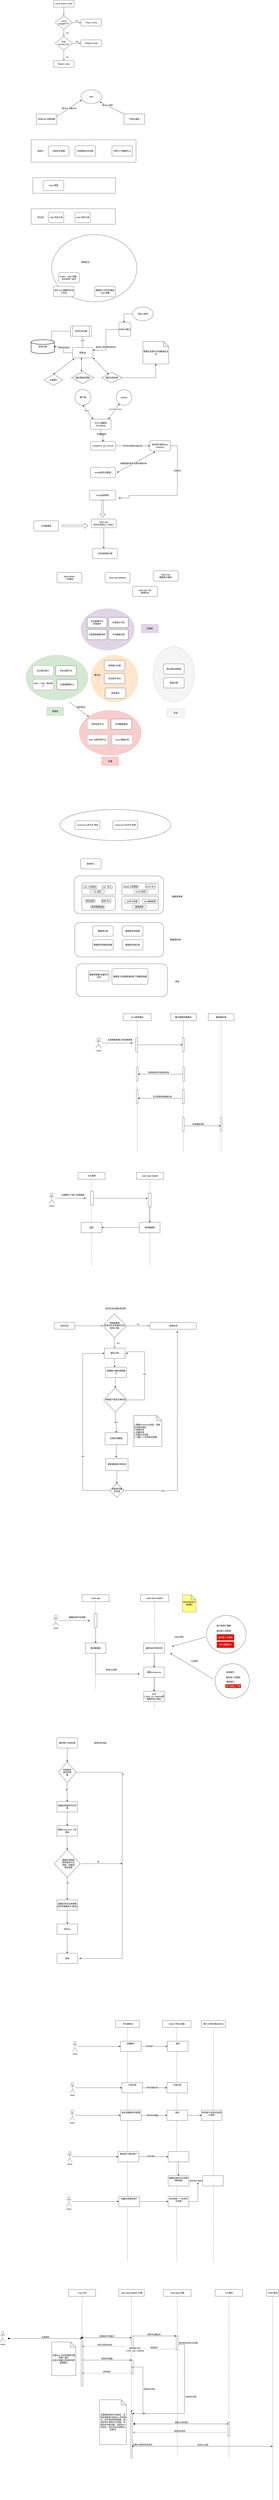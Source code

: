 <mxfile version="20.4.1" type="github">
  <diagram id="C5RBs43oDa-KdzZeNtuy" name="Page-1">
    <mxGraphModel dx="2893" dy="1010" grid="1" gridSize="10" guides="1" tooltips="1" connect="1" arrows="1" fold="1" page="1" pageScale="1" pageWidth="827" pageHeight="1169" math="0" shadow="0">
      <root>
        <mxCell id="WIyWlLk6GJQsqaUBKTNV-0" />
        <mxCell id="WIyWlLk6GJQsqaUBKTNV-1" parent="WIyWlLk6GJQsqaUBKTNV-0" />
        <mxCell id="WbTHGDdrdQ71EQfE0Vz5-53" value="" style="rounded=1;whiteSpace=wrap;html=1;" parent="WIyWlLk6GJQsqaUBKTNV-1" vertex="1">
          <mxGeometry x="280" y="5160" width="520" height="220" as="geometry" />
        </mxCell>
        <mxCell id="WbTHGDdrdQ71EQfE0Vz5-21" value="" style="ellipse;whiteSpace=wrap;html=1;" parent="WIyWlLk6GJQsqaUBKTNV-1" vertex="1">
          <mxGeometry x="197.5" y="4775" width="645" height="180" as="geometry" />
        </mxCell>
        <mxCell id="3uMi3oDGjcPtFHxSLLiU-35" value="" style="ellipse;whiteSpace=wrap;html=1;dashed=1;fillColor=#f5f5f5;strokeColor=#666666;fontColor=#333333;" parent="WIyWlLk6GJQsqaUBKTNV-1" vertex="1">
          <mxGeometry x="740" y="3830" width="240" height="320" as="geometry" />
        </mxCell>
        <mxCell id="3uMi3oDGjcPtFHxSLLiU-33" value="" style="ellipse;whiteSpace=wrap;html=1;dashed=1;fillColor=#ffe6cc;strokeColor=#d79b00;" parent="WIyWlLk6GJQsqaUBKTNV-1" vertex="1">
          <mxGeometry x="380" y="3880" width="270" height="270" as="geometry" />
        </mxCell>
        <mxCell id="3uMi3oDGjcPtFHxSLLiU-31" value="" style="ellipse;whiteSpace=wrap;html=1;dashed=1;fillColor=#f8cecc;strokeColor=#b85450;" parent="WIyWlLk6GJQsqaUBKTNV-1" vertex="1">
          <mxGeometry x="310" y="4200" width="360" height="260" as="geometry" />
        </mxCell>
        <mxCell id="3uMi3oDGjcPtFHxSLLiU-27" value="" style="ellipse;whiteSpace=wrap;html=1;dashed=1;fillColor=#d5e8d4;strokeColor=#82b366;" parent="WIyWlLk6GJQsqaUBKTNV-1" vertex="1">
          <mxGeometry y="3880" width="360" height="260" as="geometry" />
        </mxCell>
        <mxCell id="3uMi3oDGjcPtFHxSLLiU-26" value="" style="ellipse;whiteSpace=wrap;html=1;dashed=1;fillColor=#e1d5e7;strokeColor=#9673a6;" parent="WIyWlLk6GJQsqaUBKTNV-1" vertex="1">
          <mxGeometry x="320" y="3610" width="310" height="240" as="geometry" />
        </mxCell>
        <mxCell id="WIyWlLk6GJQsqaUBKTNV-2" value="" style="rounded=0;html=1;jettySize=auto;orthogonalLoop=1;fontSize=11;endArrow=block;endFill=0;endSize=8;strokeWidth=1;shadow=0;labelBackgroundColor=none;edgeStyle=orthogonalEdgeStyle;" parent="WIyWlLk6GJQsqaUBKTNV-1" source="WIyWlLk6GJQsqaUBKTNV-3" target="WIyWlLk6GJQsqaUBKTNV-6" edge="1">
          <mxGeometry relative="1" as="geometry" />
        </mxCell>
        <mxCell id="WIyWlLk6GJQsqaUBKTNV-3" value="Lamp doesn&#39;t work" style="rounded=1;whiteSpace=wrap;html=1;fontSize=12;glass=0;strokeWidth=1;shadow=0;" parent="WIyWlLk6GJQsqaUBKTNV-1" vertex="1">
          <mxGeometry x="160" y="80" width="120" height="40" as="geometry" />
        </mxCell>
        <mxCell id="WIyWlLk6GJQsqaUBKTNV-4" value="Yes" style="rounded=0;html=1;jettySize=auto;orthogonalLoop=1;fontSize=11;endArrow=block;endFill=0;endSize=8;strokeWidth=1;shadow=0;labelBackgroundColor=none;edgeStyle=orthogonalEdgeStyle;" parent="WIyWlLk6GJQsqaUBKTNV-1" source="WIyWlLk6GJQsqaUBKTNV-6" target="WIyWlLk6GJQsqaUBKTNV-10" edge="1">
          <mxGeometry y="20" relative="1" as="geometry">
            <mxPoint as="offset" />
          </mxGeometry>
        </mxCell>
        <mxCell id="WIyWlLk6GJQsqaUBKTNV-5" value="No" style="edgeStyle=orthogonalEdgeStyle;rounded=0;html=1;jettySize=auto;orthogonalLoop=1;fontSize=11;endArrow=block;endFill=0;endSize=8;strokeWidth=1;shadow=0;labelBackgroundColor=none;" parent="WIyWlLk6GJQsqaUBKTNV-1" source="WIyWlLk6GJQsqaUBKTNV-6" target="WIyWlLk6GJQsqaUBKTNV-7" edge="1">
          <mxGeometry y="10" relative="1" as="geometry">
            <mxPoint as="offset" />
          </mxGeometry>
        </mxCell>
        <mxCell id="WIyWlLk6GJQsqaUBKTNV-6" value="Lamp&lt;br&gt;plugged in?" style="rhombus;whiteSpace=wrap;html=1;shadow=0;fontFamily=Helvetica;fontSize=12;align=center;strokeWidth=1;spacing=6;spacingTop=-4;" parent="WIyWlLk6GJQsqaUBKTNV-1" vertex="1">
          <mxGeometry x="170" y="170" width="100" height="80" as="geometry" />
        </mxCell>
        <mxCell id="WIyWlLk6GJQsqaUBKTNV-7" value="Plug in lamp" style="rounded=1;whiteSpace=wrap;html=1;fontSize=12;glass=0;strokeWidth=1;shadow=0;" parent="WIyWlLk6GJQsqaUBKTNV-1" vertex="1">
          <mxGeometry x="320" y="190" width="120" height="40" as="geometry" />
        </mxCell>
        <mxCell id="WIyWlLk6GJQsqaUBKTNV-8" value="No" style="rounded=0;html=1;jettySize=auto;orthogonalLoop=1;fontSize=11;endArrow=block;endFill=0;endSize=8;strokeWidth=1;shadow=0;labelBackgroundColor=none;edgeStyle=orthogonalEdgeStyle;" parent="WIyWlLk6GJQsqaUBKTNV-1" source="WIyWlLk6GJQsqaUBKTNV-10" target="WIyWlLk6GJQsqaUBKTNV-11" edge="1">
          <mxGeometry x="0.333" y="20" relative="1" as="geometry">
            <mxPoint as="offset" />
          </mxGeometry>
        </mxCell>
        <mxCell id="WIyWlLk6GJQsqaUBKTNV-9" value="Yes" style="edgeStyle=orthogonalEdgeStyle;rounded=0;html=1;jettySize=auto;orthogonalLoop=1;fontSize=11;endArrow=block;endFill=0;endSize=8;strokeWidth=1;shadow=0;labelBackgroundColor=none;" parent="WIyWlLk6GJQsqaUBKTNV-1" source="WIyWlLk6GJQsqaUBKTNV-10" target="WIyWlLk6GJQsqaUBKTNV-12" edge="1">
          <mxGeometry y="10" relative="1" as="geometry">
            <mxPoint as="offset" />
          </mxGeometry>
        </mxCell>
        <mxCell id="WIyWlLk6GJQsqaUBKTNV-10" value="Bulb&lt;br&gt;burned out?" style="rhombus;whiteSpace=wrap;html=1;shadow=0;fontFamily=Helvetica;fontSize=12;align=center;strokeWidth=1;spacing=6;spacingTop=-4;" parent="WIyWlLk6GJQsqaUBKTNV-1" vertex="1">
          <mxGeometry x="170" y="290" width="100" height="80" as="geometry" />
        </mxCell>
        <mxCell id="WIyWlLk6GJQsqaUBKTNV-11" value="Repair Lamp" style="rounded=1;whiteSpace=wrap;html=1;fontSize=12;glass=0;strokeWidth=1;shadow=0;" parent="WIyWlLk6GJQsqaUBKTNV-1" vertex="1">
          <mxGeometry x="160" y="430" width="120" height="40" as="geometry" />
        </mxCell>
        <mxCell id="WIyWlLk6GJQsqaUBKTNV-12" value="Replace Bulb" style="rounded=1;whiteSpace=wrap;html=1;fontSize=12;glass=0;strokeWidth=1;shadow=0;" parent="WIyWlLk6GJQsqaUBKTNV-1" vertex="1">
          <mxGeometry x="320" y="310" width="120" height="40" as="geometry" />
        </mxCell>
        <mxCell id="8JjCBqSIyLLTaly739qu-1" value="kylin" style="ellipse;whiteSpace=wrap;html=1;" parent="WIyWlLk6GJQsqaUBKTNV-1" vertex="1">
          <mxGeometry x="320" y="600" width="120" height="80" as="geometry" />
        </mxCell>
        <mxCell id="8JjCBqSIyLLTaly739qu-3" value="本地cube 权限控制" style="rounded=0;whiteSpace=wrap;html=1;" parent="WIyWlLk6GJQsqaUBKTNV-1" vertex="1">
          <mxGeometry x="60" y="740" width="120" height="60" as="geometry" />
        </mxCell>
        <mxCell id="8JjCBqSIyLLTaly739qu-6" value="可视化报表" style="rounded=0;whiteSpace=wrap;html=1;" parent="WIyWlLk6GJQsqaUBKTNV-1" vertex="1">
          <mxGeometry x="570" y="740" width="120" height="60" as="geometry" />
        </mxCell>
        <mxCell id="8JjCBqSIyLLTaly739qu-8" value="通过api 构建cube" style="endArrow=classic;html=1;entryX=0.025;entryY=0.738;entryDx=0;entryDy=0;entryPerimeter=0;exitX=1;exitY=0.25;exitDx=0;exitDy=0;" parent="WIyWlLk6GJQsqaUBKTNV-1" source="8JjCBqSIyLLTaly739qu-3" target="8JjCBqSIyLLTaly739qu-1" edge="1">
          <mxGeometry width="50" height="50" relative="1" as="geometry">
            <mxPoint x="190" y="750" as="sourcePoint" />
            <mxPoint x="240" y="700" as="targetPoint" />
          </mxGeometry>
        </mxCell>
        <mxCell id="8JjCBqSIyLLTaly739qu-11" value="" style="endArrow=classic;html=1;entryX=0.917;entryY=0.875;entryDx=0;entryDy=0;entryPerimeter=0;" parent="WIyWlLk6GJQsqaUBKTNV-1" source="8JjCBqSIyLLTaly739qu-6" target="8JjCBqSIyLLTaly739qu-1" edge="1">
          <mxGeometry width="50" height="50" relative="1" as="geometry">
            <mxPoint x="390" y="860" as="sourcePoint" />
            <mxPoint x="440" y="810" as="targetPoint" />
          </mxGeometry>
        </mxCell>
        <mxCell id="8JjCBqSIyLLTaly739qu-12" value="通过api 调用" style="edgeLabel;html=1;align=center;verticalAlign=middle;resizable=0;points=[];" parent="8JjCBqSIyLLTaly739qu-11" vertex="1" connectable="0">
          <mxGeometry x="0.4" y="-2" relative="1" as="geometry">
            <mxPoint as="offset" />
          </mxGeometry>
        </mxCell>
        <mxCell id="8JjCBqSIyLLTaly739qu-15" value="" style="verticalLabelPosition=bottom;verticalAlign=top;html=1;shape=mxgraph.basic.rect;fillColor2=none;strokeWidth=1;size=20;indent=5;" parent="WIyWlLk6GJQsqaUBKTNV-1" vertex="1">
          <mxGeometry x="30" y="890" width="610" height="130" as="geometry" />
        </mxCell>
        <mxCell id="8JjCBqSIyLLTaly739qu-17" value="使用方" style="text;html=1;strokeColor=none;fillColor=none;align=center;verticalAlign=middle;whiteSpace=wrap;rounded=0;" parent="WIyWlLk6GJQsqaUBKTNV-1" vertex="1">
          <mxGeometry x="50" y="937.5" width="70" height="35" as="geometry" />
        </mxCell>
        <mxCell id="8JjCBqSIyLLTaly739qu-21" value="内网后台管理" style="rounded=1;whiteSpace=wrap;html=1;" parent="WIyWlLk6GJQsqaUBKTNV-1" vertex="1">
          <mxGeometry x="130" y="925" width="120" height="60" as="geometry" />
        </mxCell>
        <mxCell id="8JjCBqSIyLLTaly739qu-22" value="内网报表分析系统" style="rounded=1;whiteSpace=wrap;html=1;" parent="WIyWlLk6GJQsqaUBKTNV-1" vertex="1">
          <mxGeometry x="285" y="925" width="120" height="60" as="geometry" />
        </mxCell>
        <mxCell id="8JjCBqSIyLLTaly739qu-23" value="外网门户(数据中心)" style="rounded=1;whiteSpace=wrap;html=1;" parent="WIyWlLk6GJQsqaUBKTNV-1" vertex="1">
          <mxGeometry x="500" y="925" width="120" height="60" as="geometry" />
        </mxCell>
        <mxCell id="8JjCBqSIyLLTaly739qu-24" value="" style="verticalLabelPosition=bottom;verticalAlign=top;html=1;shape=mxgraph.basic.rect;fillColor2=none;strokeWidth=1;size=20;indent=5;" parent="WIyWlLk6GJQsqaUBKTNV-1" vertex="1">
          <mxGeometry x="40" y="1110" width="480" height="90" as="geometry" />
        </mxCell>
        <mxCell id="8JjCBqSIyLLTaly739qu-25" value="cube 管理" style="rounded=1;whiteSpace=wrap;html=1;" parent="WIyWlLk6GJQsqaUBKTNV-1" vertex="1">
          <mxGeometry x="100" y="1125" width="120" height="60" as="geometry" />
        </mxCell>
        <mxCell id="8JjCBqSIyLLTaly739qu-26" value="" style="verticalLabelPosition=bottom;verticalAlign=top;html=1;shape=mxgraph.basic.rect;fillColor2=none;strokeWidth=1;size=20;indent=5;" parent="WIyWlLk6GJQsqaUBKTNV-1" vertex="1">
          <mxGeometry x="30" y="1290" width="490" height="90" as="geometry" />
        </mxCell>
        <mxCell id="8JjCBqSIyLLTaly739qu-27" value="网关层" style="text;html=1;strokeColor=none;fillColor=none;align=center;verticalAlign=middle;whiteSpace=wrap;rounded=0;" parent="WIyWlLk6GJQsqaUBKTNV-1" vertex="1">
          <mxGeometry x="65" y="1330" width="40" height="20" as="geometry" />
        </mxCell>
        <mxCell id="8JjCBqSIyLLTaly739qu-28" value="cube 同步分发" style="rounded=1;whiteSpace=wrap;html=1;" parent="WIyWlLk6GJQsqaUBKTNV-1" vertex="1">
          <mxGeometry x="130" y="1310" width="90" height="60" as="geometry" />
        </mxCell>
        <mxCell id="8JjCBqSIyLLTaly739qu-29" value="cube 同步分发" style="rounded=1;whiteSpace=wrap;html=1;" parent="WIyWlLk6GJQsqaUBKTNV-1" vertex="1">
          <mxGeometry x="285" y="1310" width="90" height="60" as="geometry" />
        </mxCell>
        <mxCell id="PL1iqZEJcantrANZ6YWa-1" value="" style="ellipse;whiteSpace=wrap;html=1;" parent="WIyWlLk6GJQsqaUBKTNV-1" vertex="1">
          <mxGeometry x="150" y="1440" width="495" height="390" as="geometry" />
        </mxCell>
        <mxCell id="PL1iqZEJcantrANZ6YWa-2" value="model、cube 创建，同步到各个省份" style="rounded=1;whiteSpace=wrap;html=1;" parent="WIyWlLk6GJQsqaUBKTNV-1" vertex="1">
          <mxGeometry x="190" y="1660" width="120" height="60" as="geometry" />
        </mxCell>
        <mxCell id="PL1iqZEJcantrANZ6YWa-3" value="管理后台" style="text;html=1;strokeColor=none;fillColor=none;align=center;verticalAlign=middle;whiteSpace=wrap;rounded=0;" parent="WIyWlLk6GJQsqaUBKTNV-1" vertex="1">
          <mxGeometry x="292.5" y="1590" width="105" height="20" as="geometry" />
        </mxCell>
        <mxCell id="PL1iqZEJcantrANZ6YWa-4" value="定时 hive 数据同步加工任务" style="rounded=1;whiteSpace=wrap;html=1;" parent="WIyWlLk6GJQsqaUBKTNV-1" vertex="1">
          <mxGeometry x="160" y="1740" width="120" height="60" as="geometry" />
        </mxCell>
        <mxCell id="PL1iqZEJcantrANZ6YWa-7" value="数据加工完定时触发cube 构建" style="rounded=1;whiteSpace=wrap;html=1;" parent="WIyWlLk6GJQsqaUBKTNV-1" vertex="1">
          <mxGeometry x="400" y="1740" width="120" height="60" as="geometry" />
        </mxCell>
        <mxCell id="-zu_K8lEj-sw5WWqLcm4-4" style="edgeStyle=orthogonalEdgeStyle;rounded=0;orthogonalLoop=1;jettySize=auto;html=1;entryX=0.881;entryY=0.225;entryDx=0;entryDy=0;entryPerimeter=0;" parent="WIyWlLk6GJQsqaUBKTNV-1" source="-zu_K8lEj-sw5WWqLcm4-0" target="-zu_K8lEj-sw5WWqLcm4-1" edge="1">
          <mxGeometry relative="1" as="geometry" />
        </mxCell>
        <mxCell id="-zu_K8lEj-sw5WWqLcm4-7" style="edgeStyle=orthogonalEdgeStyle;rounded=0;orthogonalLoop=1;jettySize=auto;html=1;" parent="WIyWlLk6GJQsqaUBKTNV-1" source="-zu_K8lEj-sw5WWqLcm4-0" edge="1">
          <mxGeometry relative="1" as="geometry">
            <mxPoint x="320" y="2100" as="targetPoint" />
            <Array as="points">
              <mxPoint x="330" y="2100" />
            </Array>
          </mxGeometry>
        </mxCell>
        <mxCell id="-zu_K8lEj-sw5WWqLcm4-22" value="Text" style="edgeLabel;html=1;align=center;verticalAlign=middle;resizable=0;points=[];" parent="-zu_K8lEj-sw5WWqLcm4-7" vertex="1" connectable="0">
          <mxGeometry x="-0.4" y="-1" relative="1" as="geometry">
            <mxPoint as="offset" />
          </mxGeometry>
        </mxCell>
        <mxCell id="-zu_K8lEj-sw5WWqLcm4-0" value="定时任务扫描" style="shape=process;whiteSpace=wrap;html=1;backgroundOutline=1;" parent="WIyWlLk6GJQsqaUBKTNV-1" vertex="1">
          <mxGeometry x="260" y="1970" width="120" height="60" as="geometry" />
        </mxCell>
        <mxCell id="-zu_K8lEj-sw5WWqLcm4-1" value="发奖记录" style="strokeWidth=2;html=1;shape=mxgraph.flowchart.database;whiteSpace=wrap;" parent="WIyWlLk6GJQsqaUBKTNV-1" vertex="1">
          <mxGeometry x="30" y="2050" width="135" height="80" as="geometry" />
        </mxCell>
        <mxCell id="-zu_K8lEj-sw5WWqLcm4-20" style="edgeStyle=orthogonalEdgeStyle;rounded=0;orthogonalLoop=1;jettySize=auto;html=1;" parent="WIyWlLk6GJQsqaUBKTNV-1" source="-zu_K8lEj-sw5WWqLcm4-8" target="-zu_K8lEj-sw5WWqLcm4-1" edge="1">
          <mxGeometry relative="1" as="geometry" />
        </mxCell>
        <mxCell id="-zu_K8lEj-sw5WWqLcm4-21" value="更新发送状态" style="edgeLabel;html=1;align=center;verticalAlign=middle;resizable=0;points=[];" parent="-zu_K8lEj-sw5WWqLcm4-20" vertex="1" connectable="0">
          <mxGeometry x="0.193" y="-2" relative="1" as="geometry">
            <mxPoint x="1" y="1" as="offset" />
          </mxGeometry>
        </mxCell>
        <mxCell id="-zu_K8lEj-sw5WWqLcm4-8" value="奖励api" style="rounded=1;whiteSpace=wrap;html=1;" parent="WIyWlLk6GJQsqaUBKTNV-1" vertex="1">
          <mxGeometry x="270" y="2095" width="120" height="60" as="geometry" />
        </mxCell>
        <mxCell id="-zu_K8lEj-sw5WWqLcm4-10" value="云盘接口" style="rhombus;whiteSpace=wrap;html=1;" parent="WIyWlLk6GJQsqaUBKTNV-1" vertex="1">
          <mxGeometry x="105" y="2250" width="110" height="65" as="geometry" />
        </mxCell>
        <mxCell id="-zu_K8lEj-sw5WWqLcm4-11" value="福利商城优惠券" style="rhombus;whiteSpace=wrap;html=1;" parent="WIyWlLk6GJQsqaUBKTNV-1" vertex="1">
          <mxGeometry x="265" y="2235" width="130" height="70" as="geometry" />
        </mxCell>
        <mxCell id="-zu_K8lEj-sw5WWqLcm4-14" style="edgeStyle=orthogonalEdgeStyle;rounded=0;orthogonalLoop=1;jettySize=auto;html=1;" parent="WIyWlLk6GJQsqaUBKTNV-1" source="-zu_K8lEj-sw5WWqLcm4-12" target="-zu_K8lEj-sw5WWqLcm4-13" edge="1">
          <mxGeometry relative="1" as="geometry" />
        </mxCell>
        <mxCell id="-zu_K8lEj-sw5WWqLcm4-12" value="福利社购机券" style="rhombus;whiteSpace=wrap;html=1;" parent="WIyWlLk6GJQsqaUBKTNV-1" vertex="1">
          <mxGeometry x="440" y="2240" width="120" height="60" as="geometry" />
        </mxCell>
        <mxCell id="-zu_K8lEj-sw5WWqLcm4-13" value="需要在运营平台创建抽奖活动" style="shape=note;whiteSpace=wrap;html=1;backgroundOutline=1;darkOpacity=0.05;" parent="WIyWlLk6GJQsqaUBKTNV-1" vertex="1">
          <mxGeometry x="680" y="2060" width="150" height="130" as="geometry" />
        </mxCell>
        <mxCell id="-zu_K8lEj-sw5WWqLcm4-17" value="" style="endArrow=classic;startArrow=classic;html=1;" parent="WIyWlLk6GJQsqaUBKTNV-1" edge="1">
          <mxGeometry width="50" height="50" relative="1" as="geometry">
            <mxPoint x="160" y="2250" as="sourcePoint" />
            <mxPoint x="280" y="2160" as="targetPoint" />
          </mxGeometry>
        </mxCell>
        <mxCell id="-zu_K8lEj-sw5WWqLcm4-18" value="" style="endArrow=classic;startArrow=classic;html=1;entryX=1;entryY=1;entryDx=0;entryDy=0;" parent="WIyWlLk6GJQsqaUBKTNV-1" source="-zu_K8lEj-sw5WWqLcm4-12" target="-zu_K8lEj-sw5WWqLcm4-8" edge="1">
          <mxGeometry width="50" height="50" relative="1" as="geometry">
            <mxPoint x="397.5" y="2225" as="sourcePoint" />
            <mxPoint x="517.5" y="2135" as="targetPoint" />
          </mxGeometry>
        </mxCell>
        <mxCell id="-zu_K8lEj-sw5WWqLcm4-19" value="" style="endArrow=classic;startArrow=classic;html=1;entryX=1;entryY=1;entryDx=0;entryDy=0;exitX=0.446;exitY=-0.014;exitDx=0;exitDy=0;exitPerimeter=0;" parent="WIyWlLk6GJQsqaUBKTNV-1" source="-zu_K8lEj-sw5WWqLcm4-11" edge="1">
          <mxGeometry width="50" height="50" relative="1" as="geometry">
            <mxPoint x="413.588" y="2249.706" as="sourcePoint" />
            <mxPoint x="323" y="2155" as="targetPoint" />
          </mxGeometry>
        </mxCell>
        <mxCell id="-zu_K8lEj-sw5WWqLcm4-27" style="edgeStyle=orthogonalEdgeStyle;rounded=0;orthogonalLoop=1;jettySize=auto;html=1;" parent="WIyWlLk6GJQsqaUBKTNV-1" source="-zu_K8lEj-sw5WWqLcm4-24" edge="1">
          <mxGeometry relative="1" as="geometry">
            <mxPoint x="570" y="1950" as="targetPoint" />
          </mxGeometry>
        </mxCell>
        <mxCell id="-zu_K8lEj-sw5WWqLcm4-24" value="话机小程序" style="ellipse;whiteSpace=wrap;html=1;" parent="WIyWlLk6GJQsqaUBKTNV-1" vertex="1">
          <mxGeometry x="620" y="1860" width="120" height="80" as="geometry" />
        </mxCell>
        <mxCell id="-zu_K8lEj-sw5WWqLcm4-29" style="edgeStyle=orthogonalEdgeStyle;rounded=0;orthogonalLoop=1;jettySize=auto;html=1;entryX=1;entryY=0.25;entryDx=0;entryDy=0;" parent="WIyWlLk6GJQsqaUBKTNV-1" source="-zu_K8lEj-sw5WWqLcm4-28" target="-zu_K8lEj-sw5WWqLcm4-8" edge="1">
          <mxGeometry relative="1" as="geometry" />
        </mxCell>
        <mxCell id="-zu_K8lEj-sw5WWqLcm4-30" value="调用api 更新福利券状态" style="edgeLabel;html=1;align=center;verticalAlign=middle;resizable=0;points=[];" parent="-zu_K8lEj-sw5WWqLcm4-29" vertex="1" connectable="0">
          <mxGeometry x="0.311" y="-2" relative="1" as="geometry">
            <mxPoint as="offset" />
          </mxGeometry>
        </mxCell>
        <mxCell id="-zu_K8lEj-sw5WWqLcm4-28" value="对外API接口" style="rounded=1;whiteSpace=wrap;html=1;" parent="WIyWlLk6GJQsqaUBKTNV-1" vertex="1">
          <mxGeometry x="540" y="1950" width="70" height="80" as="geometry" />
        </mxCell>
        <mxCell id="chvPgAmQDW7gMliFu5OJ-13" style="edgeStyle=orthogonalEdgeStyle;rounded=0;orthogonalLoop=1;jettySize=auto;html=1;entryX=0.5;entryY=0;entryDx=0;entryDy=0;" parent="WIyWlLk6GJQsqaUBKTNV-1" source="chvPgAmQDW7gMliFu5OJ-1" target="chvPgAmQDW7gMliFu5OJ-12" edge="1">
          <mxGeometry relative="1" as="geometry" />
        </mxCell>
        <mxCell id="chvPgAmQDW7gMliFu5OJ-15" value="存储数据库" style="edgeLabel;html=1;align=center;verticalAlign=middle;resizable=0;points=[];" parent="chvPgAmQDW7gMliFu5OJ-13" vertex="1" connectable="0">
          <mxGeometry x="-0.345" y="4" relative="1" as="geometry">
            <mxPoint as="offset" />
          </mxGeometry>
        </mxCell>
        <mxCell id="chvPgAmQDW7gMliFu5OJ-1" value="打点上报服务&lt;br&gt;(bi-dotlog)" style="rounded=1;whiteSpace=wrap;html=1;" parent="WIyWlLk6GJQsqaUBKTNV-1" vertex="1">
          <mxGeometry x="375" y="2510" width="120" height="60" as="geometry" />
        </mxCell>
        <mxCell id="chvPgAmQDW7gMliFu5OJ-3" value="客户端" style="ellipse;whiteSpace=wrap;html=1;aspect=fixed;" parent="WIyWlLk6GJQsqaUBKTNV-1" vertex="1">
          <mxGeometry x="285" y="2338" width="92" height="92" as="geometry" />
        </mxCell>
        <mxCell id="chvPgAmQDW7gMliFu5OJ-4" value="web/h5" style="ellipse;whiteSpace=wrap;html=1;aspect=fixed;" parent="WIyWlLk6GJQsqaUBKTNV-1" vertex="1">
          <mxGeometry x="525" y="2340" width="90" height="90" as="geometry" />
        </mxCell>
        <mxCell id="chvPgAmQDW7gMliFu5OJ-6" value="" style="endArrow=classic;startArrow=classic;html=1;entryX=0.5;entryY=1;entryDx=0;entryDy=0;" parent="WIyWlLk6GJQsqaUBKTNV-1" target="chvPgAmQDW7gMliFu5OJ-3" edge="1">
          <mxGeometry width="50" height="50" relative="1" as="geometry">
            <mxPoint x="390" y="2510" as="sourcePoint" />
            <mxPoint x="390" y="2440" as="targetPoint" />
          </mxGeometry>
        </mxCell>
        <mxCell id="chvPgAmQDW7gMliFu5OJ-10" value="aace" style="edgeLabel;html=1;align=center;verticalAlign=middle;resizable=0;points=[];" parent="chvPgAmQDW7gMliFu5OJ-6" vertex="1" connectable="0">
          <mxGeometry x="0.28" relative="1" as="geometry">
            <mxPoint y="1" as="offset" />
          </mxGeometry>
        </mxCell>
        <mxCell id="chvPgAmQDW7gMliFu5OJ-8" value="" style="endArrow=classic;startArrow=classic;html=1;" parent="WIyWlLk6GJQsqaUBKTNV-1" target="chvPgAmQDW7gMliFu5OJ-4" edge="1">
          <mxGeometry width="50" height="50" relative="1" as="geometry">
            <mxPoint x="480" y="2510" as="sourcePoint" />
            <mxPoint x="570" y="2440" as="targetPoint" />
            <Array as="points" />
          </mxGeometry>
        </mxCell>
        <mxCell id="chvPgAmQDW7gMliFu5OJ-11" value="HTTTP/HTTPS" style="edgeLabel;html=1;align=center;verticalAlign=middle;resizable=0;points=[];" parent="chvPgAmQDW7gMliFu5OJ-8" vertex="1" connectable="0">
          <mxGeometry x="0.252" y="1" relative="1" as="geometry">
            <mxPoint as="offset" />
          </mxGeometry>
        </mxCell>
        <mxCell id="chvPgAmQDW7gMliFu5OJ-16" style="edgeStyle=orthogonalEdgeStyle;rounded=0;orthogonalLoop=1;jettySize=auto;html=1;entryX=0;entryY=0.5;entryDx=0;entryDy=0;" parent="WIyWlLk6GJQsqaUBKTNV-1" source="chvPgAmQDW7gMliFu5OJ-12" target="chvPgAmQDW7gMliFu5OJ-14" edge="1">
          <mxGeometry relative="1" as="geometry">
            <mxPoint x="690" y="2665" as="targetPoint" />
          </mxGeometry>
        </mxCell>
        <mxCell id="chvPgAmQDW7gMliFu5OJ-17" value="定时任务触发扫描记录" style="edgeLabel;html=1;align=center;verticalAlign=middle;resizable=0;points=[];" parent="chvPgAmQDW7gMliFu5OJ-16" vertex="1" connectable="0">
          <mxGeometry x="-0.341" y="-2" relative="1" as="geometry">
            <mxPoint x="34" y="-2" as="offset" />
          </mxGeometry>
        </mxCell>
        <mxCell id="chvPgAmQDW7gMliFu5OJ-12" value="mysql(smt_dot_record)" style="rounded=1;whiteSpace=wrap;html=1;" parent="WIyWlLk6GJQsqaUBKTNV-1" vertex="1">
          <mxGeometry x="375" y="2640" width="145" height="50" as="geometry" />
        </mxCell>
        <mxCell id="chvPgAmQDW7gMliFu5OJ-20" style="edgeStyle=orthogonalEdgeStyle;rounded=0;orthogonalLoop=1;jettySize=auto;html=1;" parent="WIyWlLk6GJQsqaUBKTNV-1" source="chvPgAmQDW7gMliFu5OJ-14" edge="1">
          <mxGeometry relative="1" as="geometry">
            <mxPoint x="540" y="2968" as="targetPoint" />
            <Array as="points">
              <mxPoint x="880" y="2665" />
              <mxPoint x="880" y="2953" />
              <mxPoint x="600" y="2953" />
              <mxPoint x="600" y="2968" />
            </Array>
          </mxGeometry>
        </mxCell>
        <mxCell id="chvPgAmQDW7gMliFu5OJ-21" value="完成统计" style="edgeLabel;html=1;align=center;verticalAlign=middle;resizable=0;points=[];" parent="chvPgAmQDW7gMliFu5OJ-20" vertex="1" connectable="0">
          <mxGeometry x="-0.462" y="1" relative="1" as="geometry">
            <mxPoint as="offset" />
          </mxGeometry>
        </mxCell>
        <mxCell id="chvPgAmQDW7gMliFu5OJ-14" value="定时统计服务(dot-analysis)" style="rounded=1;whiteSpace=wrap;html=1;" parent="WIyWlLk6GJQsqaUBKTNV-1" vertex="1">
          <mxGeometry x="720" y="2635" width="120" height="60" as="geometry" />
        </mxCell>
        <mxCell id="chvPgAmQDW7gMliFu5OJ-18" value="mysql(结果表)" style="rounded=1;whiteSpace=wrap;html=1;" parent="WIyWlLk6GJQsqaUBKTNV-1" vertex="1">
          <mxGeometry x="370" y="2923" width="152" height="57" as="geometry" />
        </mxCell>
        <mxCell id="chvPgAmQDW7gMliFu5OJ-19" value="mysql(临时去重表)" style="rounded=1;whiteSpace=wrap;html=1;" parent="WIyWlLk6GJQsqaUBKTNV-1" vertex="1">
          <mxGeometry x="375" y="2790" width="145" height="60" as="geometry" />
        </mxCell>
        <mxCell id="chvPgAmQDW7gMliFu5OJ-23" value="" style="endArrow=classic;startArrow=classic;html=1;" parent="WIyWlLk6GJQsqaUBKTNV-1" edge="1">
          <mxGeometry width="50" height="50" relative="1" as="geometry">
            <mxPoint x="530" y="2820" as="sourcePoint" />
            <mxPoint x="750" y="2700" as="targetPoint" />
          </mxGeometry>
        </mxCell>
        <mxCell id="chvPgAmQDW7gMliFu5OJ-24" value="根据配置判断是否要存储临时表" style="edgeLabel;html=1;align=center;verticalAlign=middle;resizable=0;points=[];" parent="chvPgAmQDW7gMliFu5OJ-23" vertex="1" connectable="0">
          <mxGeometry x="-0.132" y="1" relative="1" as="geometry">
            <mxPoint as="offset" />
          </mxGeometry>
        </mxCell>
        <mxCell id="p-RLsPjVevs1HbreNlb5-0" value="历史指标统计表" style="rounded=1;whiteSpace=wrap;html=1;" parent="WIyWlLk6GJQsqaUBKTNV-1" vertex="1">
          <mxGeometry x="387.5" y="3260" width="145" height="60" as="geometry" />
        </mxCell>
        <mxCell id="p-RLsPjVevs1HbreNlb5-7" style="edgeStyle=orthogonalEdgeStyle;rounded=0;orthogonalLoop=1;jettySize=auto;html=1;" parent="WIyWlLk6GJQsqaUBKTNV-1" source="p-RLsPjVevs1HbreNlb5-1" edge="1">
          <mxGeometry relative="1" as="geometry">
            <mxPoint x="452.5" y="3260" as="targetPoint" />
          </mxGeometry>
        </mxCell>
        <mxCell id="p-RLsPjVevs1HbreNlb5-1" value="baas-stat&lt;br&gt;定时任务统计二次加工" style="rounded=1;whiteSpace=wrap;html=1;" parent="WIyWlLk6GJQsqaUBKTNV-1" vertex="1">
          <mxGeometry x="380" y="3090" width="145" height="50" as="geometry" />
        </mxCell>
        <mxCell id="p-RLsPjVevs1HbreNlb5-3" value="" style="shape=flexArrow;endArrow=classic;html=1;" parent="WIyWlLk6GJQsqaUBKTNV-1" source="chvPgAmQDW7gMliFu5OJ-18" edge="1">
          <mxGeometry width="50" height="50" relative="1" as="geometry">
            <mxPoint x="455" y="2990" as="sourcePoint" />
            <mxPoint x="446" y="3080" as="targetPoint" />
            <Array as="points">
              <mxPoint x="446" y="3040" />
            </Array>
          </mxGeometry>
        </mxCell>
        <mxCell id="p-RLsPjVevs1HbreNlb5-4" value="业务数据表" style="rounded=1;whiteSpace=wrap;html=1;" parent="WIyWlLk6GJQsqaUBKTNV-1" vertex="1">
          <mxGeometry x="45" y="3100" width="145" height="60" as="geometry" />
        </mxCell>
        <mxCell id="p-RLsPjVevs1HbreNlb5-6" value="" style="shape=flexArrow;endArrow=classic;html=1;" parent="WIyWlLk6GJQsqaUBKTNV-1" edge="1">
          <mxGeometry width="50" height="50" relative="1" as="geometry">
            <mxPoint x="210" y="3129.5" as="sourcePoint" />
            <mxPoint x="360" y="3129.5" as="targetPoint" />
          </mxGeometry>
        </mxCell>
        <mxCell id="T7Q-4LyaR41bASMH3_Tc-0" value="baas-ops-gateway" style="rounded=1;whiteSpace=wrap;html=1;" parent="WIyWlLk6GJQsqaUBKTNV-1" vertex="1">
          <mxGeometry x="460" y="3400" width="145" height="60" as="geometry" />
        </mxCell>
        <mxCell id="T7Q-4LyaR41bASMH3_Tc-1" value="baas-ops-mgr&lt;br&gt;管理后台" style="rounded=1;whiteSpace=wrap;html=1;" parent="WIyWlLk6GJQsqaUBKTNV-1" vertex="1">
          <mxGeometry x="620" y="3480" width="145" height="60" as="geometry" />
        </mxCell>
        <mxCell id="T7Q-4LyaR41bASMH3_Tc-2" value="baas-stat&lt;br&gt;数据统计服务" style="rounded=1;whiteSpace=wrap;html=1;" parent="WIyWlLk6GJQsqaUBKTNV-1" vertex="1">
          <mxGeometry x="740" y="3390" width="145" height="60" as="geometry" />
        </mxCell>
        <mxCell id="T7Q-4LyaR41bASMH3_Tc-3" value="baas-advert&lt;br&gt;广告服务" style="rounded=1;whiteSpace=wrap;html=1;" parent="WIyWlLk6GJQsqaUBKTNV-1" vertex="1">
          <mxGeometry x="180" y="3400" width="145" height="60" as="geometry" />
        </mxCell>
        <mxCell id="3uMi3oDGjcPtFHxSLLiU-0" value="彩云数据平台&lt;br&gt;异常维护" style="rounded=1;whiteSpace=wrap;html=1;" parent="WIyWlLk6GJQsqaUBKTNV-1" vertex="1">
          <mxGeometry x="356" y="3660" width="115" height="60" as="geometry" />
        </mxCell>
        <mxCell id="3uMi3oDGjcPtFHxSLLiU-1" value="云商城数据中心" style="rounded=1;whiteSpace=wrap;html=1;" parent="WIyWlLk6GJQsqaUBKTNV-1" vertex="1">
          <mxGeometry x="180" y="4020" width="120" height="60" as="geometry" />
        </mxCell>
        <mxCell id="3uMi3oDGjcPtFHxSLLiU-2" value="baas 运营支撑平台" style="rounded=1;whiteSpace=wrap;html=1;dashed=1;" parent="WIyWlLk6GJQsqaUBKTNV-1" vertex="1">
          <mxGeometry x="356" y="4340" width="120" height="60" as="geometry" />
        </mxCell>
        <mxCell id="3uMi3oDGjcPtFHxSLLiU-4" value="彩云运营平台" style="rounded=1;whiteSpace=wrap;html=1;" parent="WIyWlLk6GJQsqaUBKTNV-1" vertex="1">
          <mxGeometry x="172.5" y="3940" width="120" height="60" as="geometry" />
        </mxCell>
        <mxCell id="3uMi3oDGjcPtFHxSLLiU-5" value="苏研运营平台" style="rounded=1;whiteSpace=wrap;html=1;dashed=1;" parent="WIyWlLk6GJQsqaUBKTNV-1" vertex="1">
          <mxGeometry x="356" y="4250" width="120" height="60" as="geometry" />
        </mxCell>
        <mxCell id="3uMi3oDGjcPtFHxSLLiU-6" value="各种接口对接" style="rounded=1;whiteSpace=wrap;html=1;" parent="WIyWlLk6GJQsqaUBKTNV-1" vertex="1">
          <mxGeometry x="455" y="3910" width="120" height="60" as="geometry" />
        </mxCell>
        <mxCell id="3uMi3oDGjcPtFHxSLLiU-7" value="苏研数据看版" style="rounded=1;whiteSpace=wrap;html=1;" parent="WIyWlLk6GJQsqaUBKTNV-1" vertex="1">
          <mxGeometry x="495" y="4250" width="120" height="60" as="geometry" />
        </mxCell>
        <mxCell id="3uMi3oDGjcPtFHxSLLiU-8" value="baas 数据应用" style="rounded=1;whiteSpace=wrap;html=1;dashed=1;" parent="WIyWlLk6GJQsqaUBKTNV-1" vertex="1">
          <mxGeometry x="500" y="4340" width="120" height="60" as="geometry" />
        </mxCell>
        <mxCell id="3uMi3oDGjcPtFHxSLLiU-9" value="政企通讯录搜索" style="rounded=1;whiteSpace=wrap;html=1;" parent="WIyWlLk6GJQsqaUBKTNV-1" vertex="1">
          <mxGeometry x="800" y="3930" width="120" height="60" as="geometry" />
        </mxCell>
        <mxCell id="3uMi3oDGjcPtFHxSLLiU-10" value="彩云相关活动" style="rounded=1;whiteSpace=wrap;html=1;" parent="WIyWlLk6GJQsqaUBKTNV-1" vertex="1">
          <mxGeometry x="455" y="3985" width="120" height="60" as="geometry" />
        </mxCell>
        <mxCell id="3uMi3oDGjcPtFHxSLLiU-13" value="平台数据迁移" style="rounded=1;whiteSpace=wrap;html=1;" parent="WIyWlLk6GJQsqaUBKTNV-1" vertex="1">
          <mxGeometry x="480" y="3730" width="115" height="60" as="geometry" />
        </mxCell>
        <mxCell id="3uMi3oDGjcPtFHxSLLiU-14" value="彩云埋点统计" style="rounded=1;whiteSpace=wrap;html=1;dashed=1;" parent="WIyWlLk6GJQsqaUBKTNV-1" vertex="1">
          <mxGeometry x="40" y="3940" width="120" height="60" as="geometry" />
        </mxCell>
        <mxCell id="3uMi3oDGjcPtFHxSLLiU-15" value="baas + mdos&amp;nbsp; 埋点统计" style="rounded=1;whiteSpace=wrap;html=1;dashed=1;" parent="WIyWlLk6GJQsqaUBKTNV-1" vertex="1">
          <mxGeometry x="40" y="4020" width="120" height="60" as="geometry" />
        </mxCell>
        <mxCell id="3uMi3oDGjcPtFHxSLLiU-16" value="日常报表取数/邮件" style="rounded=1;whiteSpace=wrap;html=1;" parent="WIyWlLk6GJQsqaUBKTNV-1" vertex="1">
          <mxGeometry x="356" y="3730" width="115" height="60" as="geometry" />
        </mxCell>
        <mxCell id="3uMi3oDGjcPtFHxSLLiU-18" value="仪表盘主开发" style="rounded=1;whiteSpace=wrap;html=1;" parent="WIyWlLk6GJQsqaUBKTNV-1" vertex="1">
          <mxGeometry x="480" y="3660" width="115" height="60" as="geometry" />
        </mxCell>
        <mxCell id="3uMi3oDGjcPtFHxSLLiU-20" value="短信对接" style="rounded=1;whiteSpace=wrap;html=1;" parent="WIyWlLk6GJQsqaUBKTNV-1" vertex="1">
          <mxGeometry x="800" y="4010" width="120" height="60" as="geometry" />
        </mxCell>
        <mxCell id="3uMi3oDGjcPtFHxSLLiU-21" value="其他需求" style="rounded=1;whiteSpace=wrap;html=1;" parent="WIyWlLk6GJQsqaUBKTNV-1" vertex="1">
          <mxGeometry x="460" y="4070" width="120" height="60" as="geometry" />
        </mxCell>
        <mxCell id="3uMi3oDGjcPtFHxSLLiU-25" value="苏城峰" style="text;html=1;align=center;verticalAlign=middle;whiteSpace=wrap;rounded=0;dashed=1;fillColor=#e1d5e7;strokeColor=#9673a6;" parent="WIyWlLk6GJQsqaUBKTNV-1" vertex="1">
          <mxGeometry x="670" y="3700" width="100" height="50" as="geometry" />
        </mxCell>
        <mxCell id="3uMi3oDGjcPtFHxSLLiU-34" value="都涉及" style="text;html=1;strokeColor=none;fillColor=none;align=center;verticalAlign=middle;whiteSpace=wrap;rounded=0;dashed=1;" parent="WIyWlLk6GJQsqaUBKTNV-1" vertex="1">
          <mxGeometry x="395" y="3985" width="40" height="20" as="geometry" />
        </mxCell>
        <mxCell id="3uMi3oDGjcPtFHxSLLiU-45" value="吴振宏" style="text;html=1;align=center;verticalAlign=middle;whiteSpace=wrap;rounded=0;dashed=1;fillColor=#d5e8d4;strokeColor=#82b366;" parent="WIyWlLk6GJQsqaUBKTNV-1" vertex="1">
          <mxGeometry x="120" y="4180" width="100" height="50" as="geometry" />
        </mxCell>
        <mxCell id="3uMi3oDGjcPtFHxSLLiU-46" value="李强" style="text;html=1;align=center;verticalAlign=middle;whiteSpace=wrap;rounded=0;dashed=1;fillColor=#f5f5f5;strokeColor=#666666;fontColor=#333333;" parent="WIyWlLk6GJQsqaUBKTNV-1" vertex="1">
          <mxGeometry x="820" y="4190" width="100" height="50" as="geometry" />
        </mxCell>
        <mxCell id="3uMi3oDGjcPtFHxSLLiU-47" value="彭鑫" style="text;html=1;align=center;verticalAlign=middle;whiteSpace=wrap;rounded=0;dashed=1;fillColor=#f8cecc;strokeColor=#b85450;" parent="WIyWlLk6GJQsqaUBKTNV-1" vertex="1">
          <mxGeometry x="440" y="4470" width="100" height="50" as="geometry" />
        </mxCell>
        <mxCell id="3uMi3oDGjcPtFHxSLLiU-48" value="" style="endArrow=classic;html=1;fontSize=13;" parent="WIyWlLk6GJQsqaUBKTNV-1" target="3uMi3oDGjcPtFHxSLLiU-31" edge="1">
          <mxGeometry width="50" height="50" relative="1" as="geometry">
            <mxPoint x="250" y="4150" as="sourcePoint" />
            <mxPoint x="310" y="4150" as="targetPoint" />
          </mxGeometry>
        </mxCell>
        <mxCell id="3uMi3oDGjcPtFHxSLLiU-49" value="逐步拆分" style="edgeLabel;html=1;align=center;verticalAlign=middle;resizable=0;points=[];fontSize=13;" parent="3uMi3oDGjcPtFHxSLLiU-48" vertex="1" connectable="0">
          <mxGeometry x="-0.456" y="5" relative="1" as="geometry">
            <mxPoint x="36" y="11" as="offset" />
          </mxGeometry>
        </mxCell>
        <mxCell id="WbTHGDdrdQ71EQfE0Vz5-0" value="表单导入" style="rounded=1;whiteSpace=wrap;html=1;" parent="WIyWlLk6GJQsqaUBKTNV-1" vertex="1">
          <mxGeometry x="317.5" y="5060" width="120" height="60" as="geometry" />
        </mxCell>
        <mxCell id="WbTHGDdrdQ71EQfE0Vz5-2" value="" style="rounded=1;whiteSpace=wrap;html=1;" parent="WIyWlLk6GJQsqaUBKTNV-1" vertex="1">
          <mxGeometry x="325" y="5201" width="195" height="69" as="geometry" />
        </mxCell>
        <mxCell id="WbTHGDdrdQ71EQfE0Vz5-17" value="&lt;span&gt;csv/excel上传文件 预览&lt;/span&gt;" style="rounded=1;whiteSpace=wrap;html=1;" parent="WIyWlLk6GJQsqaUBKTNV-1" vertex="1">
          <mxGeometry x="285" y="4840" width="145" height="50" as="geometry" />
        </mxCell>
        <mxCell id="WbTHGDdrdQ71EQfE0Vz5-22" value="&lt;span&gt;csv/excel上传文件 预览&lt;/span&gt;" style="rounded=1;whiteSpace=wrap;html=1;" parent="WIyWlLk6GJQsqaUBKTNV-1" vertex="1">
          <mxGeometry x="505" y="4840" width="145" height="50" as="geometry" />
        </mxCell>
        <mxCell id="WbTHGDdrdQ71EQfE0Vz5-24" value="&lt;span&gt;csv 上传预览&lt;/span&gt;" style="rounded=1;whiteSpace=wrap;html=1;" parent="WIyWlLk6GJQsqaUBKTNV-1" vertex="1">
          <mxGeometry x="332.5" y="5215" width="79" height="20" as="geometry" />
        </mxCell>
        <mxCell id="WbTHGDdrdQ71EQfE0Vz5-25" value="csv&amp;nbsp; 导入" style="whiteSpace=wrap;html=1;rounded=1;" parent="WIyWlLk6GJQsqaUBKTNV-1" vertex="1">
          <mxGeometry x="442.5" y="5215" width="59" height="20" as="geometry" />
        </mxCell>
        <mxCell id="WbTHGDdrdQ71EQfE0Vz5-35" value="" style="rounded=1;whiteSpace=wrap;html=1;" parent="WIyWlLk6GJQsqaUBKTNV-1" vertex="1">
          <mxGeometry x="557.5" y="5201" width="212.5" height="69" as="geometry" />
        </mxCell>
        <mxCell id="WbTHGDdrdQ71EQfE0Vz5-37" value="&lt;span&gt;excel 上传预览&lt;/span&gt;" style="rounded=1;whiteSpace=wrap;html=1;" parent="WIyWlLk6GJQsqaUBKTNV-1" vertex="1">
          <mxGeometry x="566" y="5214" width="89" height="17" as="geometry" />
        </mxCell>
        <mxCell id="WbTHGDdrdQ71EQfE0Vz5-38" value="excel 导入" style="whiteSpace=wrap;html=1;rounded=1;" parent="WIyWlLk6GJQsqaUBKTNV-1" vertex="1">
          <mxGeometry x="695" y="5209" width="60" height="27" as="geometry" />
        </mxCell>
        <mxCell id="WbTHGDdrdQ71EQfE0Vz5-39" value="" style="rounded=1;whiteSpace=wrap;html=1;" parent="WIyWlLk6GJQsqaUBKTNV-1" vertex="1">
          <mxGeometry x="325" y="5278.44" width="195" height="81.56" as="geometry" />
        </mxCell>
        <mxCell id="WbTHGDdrdQ71EQfE0Vz5-41" value="表单选择" style="rounded=1;whiteSpace=wrap;html=1;" parent="WIyWlLk6GJQsqaUBKTNV-1" vertex="1">
          <mxGeometry x="343.5" y="5295.94" width="59" height="20" as="geometry" />
        </mxCell>
        <mxCell id="WbTHGDdrdQ71EQfE0Vz5-42" value="表单 导入" style="whiteSpace=wrap;html=1;rounded=1;" parent="WIyWlLk6GJQsqaUBKTNV-1" vertex="1">
          <mxGeometry x="439" y="5294.69" width="55" height="22.5" as="geometry" />
        </mxCell>
        <mxCell id="WbTHGDdrdQ71EQfE0Vz5-44" value="" style="rounded=1;whiteSpace=wrap;html=1;" parent="WIyWlLk6GJQsqaUBKTNV-1" vertex="1">
          <mxGeometry x="557.5" y="5278.44" width="212.5" height="81.56" as="geometry" />
        </mxCell>
        <mxCell id="WbTHGDdrdQ71EQfE0Vz5-46" value="api导入配置" style="rounded=1;whiteSpace=wrap;html=1;" parent="WIyWlLk6GJQsqaUBKTNV-1" vertex="1">
          <mxGeometry x="575" y="5295.63" width="85" height="24.37" as="geometry" />
        </mxCell>
        <mxCell id="WbTHGDdrdQ71EQfE0Vz5-48" value="api 抽取配置" style="rounded=1;whiteSpace=wrap;html=1;" parent="WIyWlLk6GJQsqaUBKTNV-1" vertex="1">
          <mxGeometry x="677.5" y="5295.63" width="85" height="24.37" as="geometry" />
        </mxCell>
        <mxCell id="WbTHGDdrdQ71EQfE0Vz5-49" value="&lt;span&gt;csv 追加&lt;/span&gt;" style="rounded=1;whiteSpace=wrap;html=1;" parent="WIyWlLk6GJQsqaUBKTNV-1" vertex="1">
          <mxGeometry x="376" y="5241" width="79" height="20" as="geometry" />
        </mxCell>
        <mxCell id="WbTHGDdrdQ71EQfE0Vz5-50" value="&lt;span&gt;excel 追加&lt;/span&gt;" style="rounded=1;whiteSpace=wrap;html=1;" parent="WIyWlLk6GJQsqaUBKTNV-1" vertex="1">
          <mxGeometry x="629.25" y="5241" width="79" height="20" as="geometry" />
        </mxCell>
        <mxCell id="WbTHGDdrdQ71EQfE0Vz5-51" value="&lt;span&gt;表单数据抽取&lt;/span&gt;" style="rounded=1;whiteSpace=wrap;html=1;" parent="WIyWlLk6GJQsqaUBKTNV-1" vertex="1">
          <mxGeometry x="377" y="5330" width="79" height="20" as="geometry" />
        </mxCell>
        <mxCell id="WbTHGDdrdQ71EQfE0Vz5-52" value="数据更新" style="rounded=1;whiteSpace=wrap;html=1;" parent="WIyWlLk6GJQsqaUBKTNV-1" vertex="1">
          <mxGeometry x="620" y="5330" width="79" height="20" as="geometry" />
        </mxCell>
        <mxCell id="WbTHGDdrdQ71EQfE0Vz5-54" value="数据源采集" style="text;html=1;strokeColor=none;fillColor=none;align=center;verticalAlign=middle;whiteSpace=wrap;rounded=0;" parent="WIyWlLk6GJQsqaUBKTNV-1" vertex="1">
          <mxGeometry x="840" y="5270" width="80" height="20" as="geometry" />
        </mxCell>
        <mxCell id="WbTHGDdrdQ71EQfE0Vz5-55" value="" style="rounded=1;whiteSpace=wrap;html=1;" parent="WIyWlLk6GJQsqaUBKTNV-1" vertex="1">
          <mxGeometry x="284" y="5430" width="516" height="200" as="geometry" />
        </mxCell>
        <mxCell id="WbTHGDdrdQ71EQfE0Vz5-56" value="数据源存储" style="text;html=1;strokeColor=none;fillColor=none;align=center;verticalAlign=middle;whiteSpace=wrap;rounded=0;" parent="WIyWlLk6GJQsqaUBKTNV-1" vertex="1">
          <mxGeometry x="828.5" y="5520" width="80" height="20" as="geometry" />
        </mxCell>
        <mxCell id="WbTHGDdrdQ71EQfE0Vz5-57" value="数据源分组" style="rounded=1;whiteSpace=wrap;html=1;" parent="WIyWlLk6GJQsqaUBKTNV-1" vertex="1">
          <mxGeometry x="387.5" y="5450" width="120" height="60" as="geometry" />
        </mxCell>
        <mxCell id="WbTHGDdrdQ71EQfE0Vz5-58" value="数据源信息配置" style="rounded=1;whiteSpace=wrap;html=1;" parent="WIyWlLk6GJQsqaUBKTNV-1" vertex="1">
          <mxGeometry x="560" y="5450" width="120" height="60" as="geometry" />
        </mxCell>
        <mxCell id="WbTHGDdrdQ71EQfE0Vz5-59" value="数据源字段属性配置" style="rounded=1;whiteSpace=wrap;html=1;" parent="WIyWlLk6GJQsqaUBKTNV-1" vertex="1">
          <mxGeometry x="387.5" y="5530" width="120" height="60" as="geometry" />
        </mxCell>
        <mxCell id="WbTHGDdrdQ71EQfE0Vz5-60" value="数据源详细记录" style="rounded=1;whiteSpace=wrap;html=1;" parent="WIyWlLk6GJQsqaUBKTNV-1" vertex="1">
          <mxGeometry x="560" y="5530" width="120" height="60" as="geometry" />
        </mxCell>
        <mxCell id="WbTHGDdrdQ71EQfE0Vz5-61" value="" style="rounded=1;whiteSpace=wrap;html=1;" parent="WIyWlLk6GJQsqaUBKTNV-1" vertex="1">
          <mxGeometry x="292.5" y="5670" width="530" height="190" as="geometry" />
        </mxCell>
        <mxCell id="WbTHGDdrdQ71EQfE0Vz5-62" value="数据源增量/全量同步任务" style="rounded=1;whiteSpace=wrap;html=1;" parent="WIyWlLk6GJQsqaUBKTNV-1" vertex="1">
          <mxGeometry x="363.5" y="5710" width="120" height="60" as="geometry" />
        </mxCell>
        <mxCell id="WbTHGDdrdQ71EQfE0Vz5-63" value="数据源 记录更新通知到下游模型构建" style="rounded=1;whiteSpace=wrap;html=1;" parent="WIyWlLk6GJQsqaUBKTNV-1" vertex="1">
          <mxGeometry x="500" y="5697.5" width="210" height="92.5" as="geometry" />
        </mxCell>
        <mxCell id="WbTHGDdrdQ71EQfE0Vz5-64" value="其他" style="text;html=1;strokeColor=none;fillColor=none;align=center;verticalAlign=middle;whiteSpace=wrap;rounded=0;" parent="WIyWlLk6GJQsqaUBKTNV-1" vertex="1">
          <mxGeometry x="840" y="5762.5" width="80" height="20" as="geometry" />
        </mxCell>
        <mxCell id="WbTHGDdrdQ71EQfE0Vz5-65" value="form表单服务" style="shape=umlLifeline;perimeter=lifelinePerimeter;whiteSpace=wrap;html=1;container=1;collapsible=0;recursiveResize=0;outlineConnect=0;" parent="WIyWlLk6GJQsqaUBKTNV-1" vertex="1">
          <mxGeometry x="566" y="5960" width="162" height="800" as="geometry" />
        </mxCell>
        <mxCell id="WbTHGDdrdQ71EQfE0Vz5-104" value="" style="html=1;points=[];perimeter=orthogonalPerimeter;" parent="WbTHGDdrdQ71EQfE0Vz5-65" vertex="1">
          <mxGeometry x="76" y="440" width="10" height="80" as="geometry" />
        </mxCell>
        <mxCell id="WbTHGDdrdQ71EQfE0Vz5-108" style="edgeStyle=orthogonalEdgeStyle;rounded=0;orthogonalLoop=1;jettySize=auto;html=1;" parent="WbTHGDdrdQ71EQfE0Vz5-65" edge="1">
          <mxGeometry relative="1" as="geometry">
            <mxPoint x="86" y="490" as="targetPoint" />
            <mxPoint x="356" y="490" as="sourcePoint" />
          </mxGeometry>
        </mxCell>
        <mxCell id="WbTHGDdrdQ71EQfE0Vz5-109" value="分页获取表单数据记录" style="edgeLabel;html=1;align=center;verticalAlign=middle;resizable=0;points=[];" parent="WbTHGDdrdQ71EQfE0Vz5-108" vertex="1" connectable="0">
          <mxGeometry x="0.311" y="-2" relative="1" as="geometry">
            <mxPoint x="47" y="-8" as="offset" />
          </mxGeometry>
        </mxCell>
        <mxCell id="WbTHGDdrdQ71EQfE0Vz5-126" value="" style="html=1;points=[];perimeter=orthogonalPerimeter;" parent="WbTHGDdrdQ71EQfE0Vz5-65" vertex="1">
          <mxGeometry x="76" y="310" width="10" height="80" as="geometry" />
        </mxCell>
        <mxCell id="WbTHGDdrdQ71EQfE0Vz5-132" value="" style="html=1;points=[];perimeter=orthogonalPerimeter;" parent="WbTHGDdrdQ71EQfE0Vz5-65" vertex="1">
          <mxGeometry x="72" y="140" width="10" height="80" as="geometry" />
        </mxCell>
        <mxCell id="WbTHGDdrdQ71EQfE0Vz5-66" value="魔方数据采集服务" style="shape=umlLifeline;perimeter=lifelinePerimeter;whiteSpace=wrap;html=1;container=1;collapsible=0;recursiveResize=0;outlineConnect=0;" parent="WIyWlLk6GJQsqaUBKTNV-1" vertex="1">
          <mxGeometry x="840" y="5960" width="150" height="800" as="geometry" />
        </mxCell>
        <mxCell id="WbTHGDdrdQ71EQfE0Vz5-98" value="" style="html=1;points=[];perimeter=orthogonalPerimeter;" parent="WbTHGDdrdQ71EQfE0Vz5-66" vertex="1">
          <mxGeometry x="72.5" y="310" width="10" height="80" as="geometry" />
        </mxCell>
        <mxCell id="WbTHGDdrdQ71EQfE0Vz5-106" value="" style="html=1;points=[];perimeter=orthogonalPerimeter;" parent="WbTHGDdrdQ71EQfE0Vz5-66" vertex="1">
          <mxGeometry x="70" y="440" width="10" height="80" as="geometry" />
        </mxCell>
        <mxCell id="WbTHGDdrdQ71EQfE0Vz5-116" value="" style="html=1;points=[];perimeter=orthogonalPerimeter;" parent="WbTHGDdrdQ71EQfE0Vz5-66" vertex="1">
          <mxGeometry x="70" y="600" width="10" height="80" as="geometry" />
        </mxCell>
        <mxCell id="WbTHGDdrdQ71EQfE0Vz5-133" value="" style="html=1;points=[];perimeter=orthogonalPerimeter;" parent="WbTHGDdrdQ71EQfE0Vz5-66" vertex="1">
          <mxGeometry x="70" y="140" width="10" height="80" as="geometry" />
        </mxCell>
        <mxCell id="WbTHGDdrdQ71EQfE0Vz5-87" style="edgeStyle=orthogonalEdgeStyle;rounded=0;orthogonalLoop=1;jettySize=auto;html=1;" parent="WIyWlLk6GJQsqaUBKTNV-1" source="WbTHGDdrdQ71EQfE0Vz5-67" edge="1">
          <mxGeometry relative="1" as="geometry">
            <mxPoint x="620" y="6130" as="targetPoint" />
          </mxGeometry>
        </mxCell>
        <mxCell id="WbTHGDdrdQ71EQfE0Vz5-131" value="&lt;span style=&quot;font-size: 12px ; background-color: rgb(248 , 249 , 250)&quot;&gt;从表单服务接口中选择表单&lt;/span&gt;" style="edgeLabel;html=1;align=center;verticalAlign=middle;resizable=0;points=[];" parent="WbTHGDdrdQ71EQfE0Vz5-87" vertex="1" connectable="0">
          <mxGeometry x="0.097" y="1" relative="1" as="geometry">
            <mxPoint x="7" y="-19" as="offset" />
          </mxGeometry>
        </mxCell>
        <mxCell id="WbTHGDdrdQ71EQfE0Vz5-67" value="Actor" style="shape=umlActor;verticalLabelPosition=bottom;verticalAlign=top;html=1;" parent="WIyWlLk6GJQsqaUBKTNV-1" vertex="1">
          <mxGeometry x="405" y="6100" width="35" height="60" as="geometry" />
        </mxCell>
        <mxCell id="WbTHGDdrdQ71EQfE0Vz5-112" value="数据源存储" style="shape=umlLifeline;perimeter=lifelinePerimeter;whiteSpace=wrap;html=1;container=1;collapsible=0;recursiveResize=0;outlineConnect=0;" parent="WIyWlLk6GJQsqaUBKTNV-1" vertex="1">
          <mxGeometry x="1060" y="5960" width="150" height="800" as="geometry" />
        </mxCell>
        <mxCell id="WbTHGDdrdQ71EQfE0Vz5-121" value="" style="html=1;points=[];perimeter=orthogonalPerimeter;" parent="WbTHGDdrdQ71EQfE0Vz5-112" vertex="1">
          <mxGeometry x="70" y="600" width="10" height="80" as="geometry" />
        </mxCell>
        <mxCell id="WbTHGDdrdQ71EQfE0Vz5-122" value="" style="edgeStyle=orthogonalEdgeStyle;rounded=0;orthogonalLoop=1;jettySize=auto;html=1;" parent="WIyWlLk6GJQsqaUBKTNV-1" edge="1">
          <mxGeometry relative="1" as="geometry">
            <mxPoint x="922.5" y="6610" as="sourcePoint" />
            <mxPoint x="1132.5" y="6610" as="targetPoint" />
          </mxGeometry>
        </mxCell>
        <mxCell id="WbTHGDdrdQ71EQfE0Vz5-123" value="表单数据存储" style="edgeLabel;html=1;align=center;verticalAlign=middle;resizable=0;points=[];" parent="WbTHGDdrdQ71EQfE0Vz5-122" vertex="1" connectable="0">
          <mxGeometry x="-0.305" y="-3" relative="1" as="geometry">
            <mxPoint x="5" y="-13" as="offset" />
          </mxGeometry>
        </mxCell>
        <mxCell id="WbTHGDdrdQ71EQfE0Vz5-127" value="" style="edgeStyle=orthogonalEdgeStyle;rounded=0;orthogonalLoop=1;jettySize=auto;html=1;" parent="WIyWlLk6GJQsqaUBKTNV-1" source="WbTHGDdrdQ71EQfE0Vz5-98" target="WbTHGDdrdQ71EQfE0Vz5-126" edge="1">
          <mxGeometry relative="1" as="geometry" />
        </mxCell>
        <mxCell id="WbTHGDdrdQ71EQfE0Vz5-128" value="获取表单表字段结构信息" style="edgeLabel;html=1;align=center;verticalAlign=middle;resizable=0;points=[];" parent="WbTHGDdrdQ71EQfE0Vz5-127" vertex="1" connectable="0">
          <mxGeometry x="0.126" y="-1" relative="1" as="geometry">
            <mxPoint x="5" y="-9" as="offset" />
          </mxGeometry>
        </mxCell>
        <mxCell id="WbTHGDdrdQ71EQfE0Vz5-134" value="" style="edgeStyle=orthogonalEdgeStyle;rounded=0;orthogonalLoop=1;jettySize=auto;html=1;" parent="WIyWlLk6GJQsqaUBKTNV-1" source="WbTHGDdrdQ71EQfE0Vz5-132" target="WbTHGDdrdQ71EQfE0Vz5-133" edge="1">
          <mxGeometry relative="1" as="geometry" />
        </mxCell>
        <mxCell id="_kDujupnNvguOkI71zk_-1" value=":IMC服务" style="shape=umlLifeline;perimeter=lifelinePerimeter;whiteSpace=wrap;html=1;container=1;collapsible=0;recursiveResize=0;outlineConnect=0;" parent="WIyWlLk6GJQsqaUBKTNV-1" vertex="1">
          <mxGeometry x="302.5" y="6880" width="157.5" height="550" as="geometry" />
        </mxCell>
        <mxCell id="_kDujupnNvguOkI71zk_-21" value="" style="html=1;points=[];perimeter=orthogonalPerimeter;" parent="_kDujupnNvguOkI71zk_-1" vertex="1">
          <mxGeometry x="73.5" y="110" width="16.5" height="80" as="geometry" />
        </mxCell>
        <mxCell id="_kDujupnNvguOkI71zk_-68" value="返回" style="whiteSpace=wrap;html=1;" parent="_kDujupnNvguOkI71zk_-1" vertex="1">
          <mxGeometry x="18.75" y="290" width="120" height="60" as="geometry" />
        </mxCell>
        <mxCell id="_kDujupnNvguOkI71zk_-2" value=":paas-app-adapter&lt;br&gt;" style="shape=umlLifeline;perimeter=lifelinePerimeter;whiteSpace=wrap;html=1;container=1;collapsible=0;recursiveResize=0;outlineConnect=0;" parent="WIyWlLk6GJQsqaUBKTNV-1" vertex="1">
          <mxGeometry x="642.5" y="6880" width="157.5" height="550" as="geometry" />
        </mxCell>
        <mxCell id="_kDujupnNvguOkI71zk_-26" value="" style="html=1;points=[];perimeter=orthogonalPerimeter;" parent="_kDujupnNvguOkI71zk_-2" vertex="1">
          <mxGeometry x="69" y="120" width="16.5" height="80" as="geometry" />
        </mxCell>
        <mxCell id="_kDujupnNvguOkI71zk_-12" style="edgeStyle=orthogonalEdgeStyle;rounded=0;orthogonalLoop=1;jettySize=auto;html=1;" parent="WIyWlLk6GJQsqaUBKTNV-1" source="_kDujupnNvguOkI71zk_-14" edge="1">
          <mxGeometry relative="1" as="geometry">
            <mxPoint x="347.5" y="7030" as="targetPoint" />
          </mxGeometry>
        </mxCell>
        <mxCell id="_kDujupnNvguOkI71zk_-13" value="&lt;span style=&quot;font-size: 12px; background-color: rgb(248, 249, 250);&quot;&gt;迁移租户下某个应用调用&lt;/span&gt;" style="edgeLabel;html=1;align=center;verticalAlign=middle;resizable=0;points=[];" parent="_kDujupnNvguOkI71zk_-12" vertex="1" connectable="0">
          <mxGeometry x="0.097" y="1" relative="1" as="geometry">
            <mxPoint x="7" y="-19" as="offset" />
          </mxGeometry>
        </mxCell>
        <mxCell id="_kDujupnNvguOkI71zk_-14" value="Actor" style="shape=umlActor;verticalLabelPosition=bottom;verticalAlign=top;html=1;" parent="WIyWlLk6GJQsqaUBKTNV-1" vertex="1">
          <mxGeometry x="132.5" y="7000" width="35" height="60" as="geometry" />
        </mxCell>
        <mxCell id="_kDujupnNvguOkI71zk_-24" style="edgeStyle=orthogonalEdgeStyle;rounded=0;orthogonalLoop=1;jettySize=auto;html=1;entryX=-0.273;entryY=0.388;entryDx=0;entryDy=0;entryPerimeter=0;" parent="WIyWlLk6GJQsqaUBKTNV-1" source="_kDujupnNvguOkI71zk_-21" target="_kDujupnNvguOkI71zk_-26" edge="1">
          <mxGeometry relative="1" as="geometry">
            <mxPoint x="640" y="7030" as="targetPoint" />
          </mxGeometry>
        </mxCell>
        <mxCell id="_kDujupnNvguOkI71zk_-27" value="" style="rounded=0;html=1;jettySize=auto;orthogonalLoop=1;fontSize=11;endArrow=block;endFill=0;endSize=8;strokeWidth=1;shadow=0;labelBackgroundColor=none;edgeStyle=orthogonalEdgeStyle;" parent="WIyWlLk6GJQsqaUBKTNV-1" source="_kDujupnNvguOkI71zk_-28" target="_kDujupnNvguOkI71zk_-31" edge="1">
          <mxGeometry relative="1" as="geometry" />
        </mxCell>
        <mxCell id="_kDujupnNvguOkI71zk_-28" value="定时任务" style="rounded=1;whiteSpace=wrap;html=1;fontSize=12;glass=0;strokeWidth=1;shadow=0;" parent="WIyWlLk6GJQsqaUBKTNV-1" vertex="1">
          <mxGeometry x="164" y="7750" width="120" height="40" as="geometry" />
        </mxCell>
        <mxCell id="_kDujupnNvguOkI71zk_-29" value="Yes" style="rounded=0;html=1;jettySize=auto;orthogonalLoop=1;fontSize=11;endArrow=block;endFill=0;endSize=8;strokeWidth=1;shadow=0;labelBackgroundColor=none;edgeStyle=orthogonalEdgeStyle;" parent="WIyWlLk6GJQsqaUBKTNV-1" source="_kDujupnNvguOkI71zk_-31" edge="1">
          <mxGeometry y="20" relative="1" as="geometry">
            <mxPoint as="offset" />
            <mxPoint x="515" y="7900" as="targetPoint" />
          </mxGeometry>
        </mxCell>
        <mxCell id="_kDujupnNvguOkI71zk_-30" value="No" style="edgeStyle=orthogonalEdgeStyle;rounded=0;html=1;jettySize=auto;orthogonalLoop=1;fontSize=11;endArrow=block;endFill=0;endSize=8;strokeWidth=1;shadow=0;labelBackgroundColor=none;" parent="WIyWlLk6GJQsqaUBKTNV-1" source="_kDujupnNvguOkI71zk_-31" edge="1">
          <mxGeometry y="10" relative="1" as="geometry">
            <mxPoint as="offset" />
            <mxPoint x="720" y="7770" as="targetPoint" />
          </mxGeometry>
        </mxCell>
        <mxCell id="_kDujupnNvguOkI71zk_-31" value="判断数据库&lt;br&gt;是否存在未完成的任务&lt;br&gt;查询100条" style="rhombus;whiteSpace=wrap;html=1;shadow=0;fontFamily=Helvetica;fontSize=12;align=center;strokeWidth=1;spacing=6;spacingTop=-4;" parent="WIyWlLk6GJQsqaUBKTNV-1" vertex="1">
          <mxGeometry x="446.25" y="7700" width="137.5" height="140" as="geometry" />
        </mxCell>
        <mxCell id="_kDujupnNvguOkI71zk_-38" value="定时任务扫描应用迁移" style="text;html=1;strokeColor=none;fillColor=none;align=center;verticalAlign=middle;whiteSpace=wrap;rounded=0;" parent="WIyWlLk6GJQsqaUBKTNV-1" vertex="1">
          <mxGeometry x="440" y="7660" width="160" height="20" as="geometry" />
        </mxCell>
        <mxCell id="_kDujupnNvguOkI71zk_-40" value="结束任务" style="rounded=1;whiteSpace=wrap;html=1;fontSize=12;glass=0;strokeWidth=1;shadow=0;" parent="WIyWlLk6GJQsqaUBKTNV-1" vertex="1">
          <mxGeometry x="722.5" y="7750" width="267.5" height="40" as="geometry" />
        </mxCell>
        <mxCell id="_kDujupnNvguOkI71zk_-44" value="" style="edgeStyle=orthogonalEdgeStyle;rounded=0;orthogonalLoop=1;jettySize=auto;html=1;" parent="WIyWlLk6GJQsqaUBKTNV-1" edge="1">
          <mxGeometry relative="1" as="geometry">
            <mxPoint x="519.5" y="8070" as="sourcePoint" />
            <mxPoint x="519.5" y="8130" as="targetPoint" />
          </mxGeometry>
        </mxCell>
        <mxCell id="_kDujupnNvguOkI71zk_-49" value="NO" style="edgeStyle=orthogonalEdgeStyle;rounded=0;orthogonalLoop=1;jettySize=auto;html=1;" parent="WIyWlLk6GJQsqaUBKTNV-1" source="_kDujupnNvguOkI71zk_-45" edge="1">
          <mxGeometry relative="1" as="geometry">
            <mxPoint x="580" y="7930" as="targetPoint" />
            <Array as="points">
              <mxPoint x="690" y="8200" />
              <mxPoint x="690" y="7920" />
              <mxPoint x="590" y="7920" />
              <mxPoint x="590" y="7930" />
            </Array>
          </mxGeometry>
        </mxCell>
        <mxCell id="_kDujupnNvguOkI71zk_-51" value="YES" style="edgeStyle=orthogonalEdgeStyle;rounded=0;orthogonalLoop=1;jettySize=auto;html=1;" parent="WIyWlLk6GJQsqaUBKTNV-1" source="_kDujupnNvguOkI71zk_-45" target="_kDujupnNvguOkI71zk_-50" edge="1">
          <mxGeometry relative="1" as="geometry" />
        </mxCell>
        <mxCell id="_kDujupnNvguOkI71zk_-45" value="判断租户是否迁移完成" style="rhombus;whiteSpace=wrap;html=1;shadow=0;fontFamily=Helvetica;fontSize=12;align=center;strokeWidth=1;spacing=6;spacingTop=-4;" parent="WIyWlLk6GJQsqaUBKTNV-1" vertex="1">
          <mxGeometry x="451.25" y="8130" width="137.5" height="140" as="geometry" />
        </mxCell>
        <mxCell id="_kDujupnNvguOkI71zk_-48" value="" style="edgeStyle=orthogonalEdgeStyle;rounded=0;orthogonalLoop=1;jettySize=auto;html=1;" parent="WIyWlLk6GJQsqaUBKTNV-1" edge="1">
          <mxGeometry relative="1" as="geometry">
            <mxPoint x="516" y="7940" as="sourcePoint" />
            <mxPoint x="516" y="8010" as="targetPoint" />
          </mxGeometry>
        </mxCell>
        <mxCell id="_kDujupnNvguOkI71zk_-57" value="" style="edgeStyle=orthogonalEdgeStyle;rounded=0;orthogonalLoop=1;jettySize=auto;html=1;" parent="WIyWlLk6GJQsqaUBKTNV-1" source="_kDujupnNvguOkI71zk_-50" edge="1">
          <mxGeometry relative="1" as="geometry">
            <mxPoint x="525" y="8535" as="targetPoint" />
          </mxGeometry>
        </mxCell>
        <mxCell id="_kDujupnNvguOkI71zk_-50" value="迁移应用数据" style="whiteSpace=wrap;html=1;shadow=0;strokeWidth=1;spacing=6;spacingTop=-4;" parent="WIyWlLk6GJQsqaUBKTNV-1" vertex="1">
          <mxGeometry x="460" y="8390" width="130" height="70" as="geometry" />
        </mxCell>
        <mxCell id="_kDujupnNvguOkI71zk_-52" value="遍历记录" style="whiteSpace=wrap;html=1;shadow=0;strokeWidth=1;spacing=6;spacingTop=-4;" parent="WIyWlLk6GJQsqaUBKTNV-1" vertex="1">
          <mxGeometry x="456" y="7900" width="120" height="60" as="geometry" />
        </mxCell>
        <mxCell id="_kDujupnNvguOkI71zk_-53" value="&lt;span style=&quot;&quot;&gt;根据租户编码调用接口&lt;/span&gt;" style="whiteSpace=wrap;html=1;shadow=0;strokeWidth=1;spacing=6;spacingTop=-4;" parent="WIyWlLk6GJQsqaUBKTNV-1" vertex="1">
          <mxGeometry x="463.75" y="8010" width="120" height="60" as="geometry" />
        </mxCell>
        <mxCell id="_kDujupnNvguOkI71zk_-55" value="1.根据oneaccess信息，获取应用登录地址&lt;br&gt;2.创建应用&lt;br&gt;3.创建实例&lt;br&gt;4.设置可见范围&lt;br&gt;5. 设置一个应用同步配置" style="shape=note;whiteSpace=wrap;html=1;backgroundOutline=1;darkOpacity=0.05;align=left;" parent="WIyWlLk6GJQsqaUBKTNV-1" vertex="1">
          <mxGeometry x="627.25" y="8290" width="162.75" height="180" as="geometry" />
        </mxCell>
        <mxCell id="_kDujupnNvguOkI71zk_-60" value="" style="edgeStyle=orthogonalEdgeStyle;rounded=0;orthogonalLoop=1;jettySize=auto;html=1;" parent="WIyWlLk6GJQsqaUBKTNV-1" source="_kDujupnNvguOkI71zk_-58" target="_kDujupnNvguOkI71zk_-59" edge="1">
          <mxGeometry relative="1" as="geometry" />
        </mxCell>
        <mxCell id="_kDujupnNvguOkI71zk_-58" value="更新数据库迁移状态" style="whiteSpace=wrap;html=1;shadow=0;strokeWidth=1;spacing=6;spacingTop=-4;" parent="WIyWlLk6GJQsqaUBKTNV-1" vertex="1">
          <mxGeometry x="463.75" y="8540" width="130" height="70" as="geometry" />
        </mxCell>
        <mxCell id="_kDujupnNvguOkI71zk_-61" style="edgeStyle=orthogonalEdgeStyle;rounded=0;orthogonalLoop=1;jettySize=auto;html=1;" parent="WIyWlLk6GJQsqaUBKTNV-1" source="_kDujupnNvguOkI71zk_-59" edge="1">
          <mxGeometry relative="1" as="geometry">
            <mxPoint x="880" y="7800" as="targetPoint" />
          </mxGeometry>
        </mxCell>
        <mxCell id="_kDujupnNvguOkI71zk_-62" value="YES" style="edgeLabel;html=1;align=center;verticalAlign=middle;resizable=0;points=[];" parent="_kDujupnNvguOkI71zk_-61" vertex="1" connectable="0">
          <mxGeometry x="-0.631" y="-2" relative="1" as="geometry">
            <mxPoint y="1" as="offset" />
          </mxGeometry>
        </mxCell>
        <mxCell id="_kDujupnNvguOkI71zk_-63" style="edgeStyle=orthogonalEdgeStyle;rounded=0;orthogonalLoop=1;jettySize=auto;html=1;entryX=0;entryY=0.5;entryDx=0;entryDy=0;" parent="WIyWlLk6GJQsqaUBKTNV-1" source="_kDujupnNvguOkI71zk_-59" target="_kDujupnNvguOkI71zk_-52" edge="1">
          <mxGeometry relative="1" as="geometry">
            <mxPoint x="280" y="7930" as="targetPoint" />
            <Array as="points">
              <mxPoint x="330" y="8725" />
              <mxPoint x="330" y="7930" />
            </Array>
          </mxGeometry>
        </mxCell>
        <mxCell id="_kDujupnNvguOkI71zk_-64" value="NO" style="edgeLabel;html=1;align=center;verticalAlign=middle;resizable=0;points=[];" parent="_kDujupnNvguOkI71zk_-63" vertex="1" connectable="0">
          <mxGeometry x="-0.341" relative="1" as="geometry">
            <mxPoint as="offset" />
          </mxGeometry>
        </mxCell>
        <mxCell id="_kDujupnNvguOkI71zk_-59" value="判断是否遍历完成" style="rhombus;whiteSpace=wrap;html=1;shadow=0;strokeWidth=1;spacing=6;spacingTop=-4;" parent="WIyWlLk6GJQsqaUBKTNV-1" vertex="1">
          <mxGeometry x="488.75" y="8685" width="80" height="80" as="geometry" />
        </mxCell>
        <mxCell id="_kDujupnNvguOkI71zk_-69" value="" style="edgeStyle=orthogonalEdgeStyle;rounded=0;orthogonalLoop=1;jettySize=auto;html=1;" parent="WIyWlLk6GJQsqaUBKTNV-1" source="_kDujupnNvguOkI71zk_-66" target="_kDujupnNvguOkI71zk_-68" edge="1">
          <mxGeometry relative="1" as="geometry" />
        </mxCell>
        <mxCell id="_kDujupnNvguOkI71zk_-66" value="保存数据库" style="whiteSpace=wrap;html=1;" parent="WIyWlLk6GJQsqaUBKTNV-1" vertex="1">
          <mxGeometry x="659.75" y="7170" width="120" height="60" as="geometry" />
        </mxCell>
        <mxCell id="_kDujupnNvguOkI71zk_-67" value="" style="edgeStyle=orthogonalEdgeStyle;rounded=0;orthogonalLoop=1;jettySize=auto;html=1;" parent="WIyWlLk6GJQsqaUBKTNV-1" source="_kDujupnNvguOkI71zk_-26" target="_kDujupnNvguOkI71zk_-66" edge="1">
          <mxGeometry relative="1" as="geometry" />
        </mxCell>
        <mxCell id="rGGl0aUjetAtQB3HownT-14" value=":baas-app" style="shape=umlLifeline;perimeter=lifelinePerimeter;whiteSpace=wrap;html=1;container=1;collapsible=0;recursiveResize=0;outlineConnect=0;" parent="WIyWlLk6GJQsqaUBKTNV-1" vertex="1">
          <mxGeometry x="326.25" y="9330" width="157.5" height="550" as="geometry" />
        </mxCell>
        <mxCell id="rGGl0aUjetAtQB3HownT-30" value="" style="edgeStyle=orthogonalEdgeStyle;rounded=0;orthogonalLoop=1;jettySize=auto;html=1;" parent="rGGl0aUjetAtQB3HownT-14" source="rGGl0aUjetAtQB3HownT-15" target="rGGl0aUjetAtQB3HownT-29" edge="1">
          <mxGeometry relative="1" as="geometry" />
        </mxCell>
        <mxCell id="rGGl0aUjetAtQB3HownT-15" value="" style="html=1;points=[];perimeter=orthogonalPerimeter;" parent="rGGl0aUjetAtQB3HownT-14" vertex="1">
          <mxGeometry x="70.5" y="110" width="16.5" height="80" as="geometry" />
        </mxCell>
        <mxCell id="rGGl0aUjetAtQB3HownT-29" value="保存数据库" style="whiteSpace=wrap;html=1;" parent="rGGl0aUjetAtQB3HownT-14" vertex="1">
          <mxGeometry x="18.75" y="280" width="120" height="60" as="geometry" />
        </mxCell>
        <mxCell id="rGGl0aUjetAtQB3HownT-17" value=":paas-app-adapter&lt;br&gt;" style="shape=umlLifeline;perimeter=lifelinePerimeter;whiteSpace=wrap;html=1;container=1;collapsible=0;recursiveResize=0;outlineConnect=0;" parent="WIyWlLk6GJQsqaUBKTNV-1" vertex="1">
          <mxGeometry x="666.25" y="9330" width="163.75" height="660" as="geometry" />
        </mxCell>
        <mxCell id="rGGl0aUjetAtQB3HownT-31" value="遍历组合所有应用" style="whiteSpace=wrap;html=1;" parent="rGGl0aUjetAtQB3HownT-17" vertex="1">
          <mxGeometry x="18.75" y="280" width="120" height="60" as="geometry" />
        </mxCell>
        <mxCell id="rGGl0aUjetAtQB3HownT-37" value="比对t_paas_id_mapping表&lt;br&gt;增删同步isv接口" style="whiteSpace=wrap;html=1;" parent="rGGl0aUjetAtQB3HownT-17" vertex="1">
          <mxGeometry x="18.75" y="560" width="120" height="60" as="geometry" />
        </mxCell>
        <mxCell id="rGGl0aUjetAtQB3HownT-19" style="edgeStyle=orthogonalEdgeStyle;rounded=0;orthogonalLoop=1;jettySize=auto;html=1;" parent="WIyWlLk6GJQsqaUBKTNV-1" source="rGGl0aUjetAtQB3HownT-21" edge="1">
          <mxGeometry relative="1" as="geometry">
            <mxPoint x="371.25" y="9480" as="targetPoint" />
          </mxGeometry>
        </mxCell>
        <mxCell id="rGGl0aUjetAtQB3HownT-20" value="&lt;span style=&quot;font-size: 12px; background-color: rgb(248, 249, 250);&quot;&gt;编辑应用可见范围&lt;/span&gt;" style="edgeLabel;html=1;align=center;verticalAlign=middle;resizable=0;points=[];" parent="rGGl0aUjetAtQB3HownT-19" vertex="1" connectable="0">
          <mxGeometry x="0.097" y="1" relative="1" as="geometry">
            <mxPoint x="7" y="-19" as="offset" />
          </mxGeometry>
        </mxCell>
        <mxCell id="rGGl0aUjetAtQB3HownT-21" value="Actor" style="shape=umlActor;verticalLabelPosition=bottom;verticalAlign=top;html=1;" parent="WIyWlLk6GJQsqaUBKTNV-1" vertex="1">
          <mxGeometry x="156.25" y="9450" width="35" height="60" as="geometry" />
        </mxCell>
        <mxCell id="rGGl0aUjetAtQB3HownT-34" value="发送mq消息" style="text;html=1;align=center;verticalAlign=middle;resizable=0;points=[];autosize=1;strokeColor=none;fillColor=none;" parent="WIyWlLk6GJQsqaUBKTNV-1" vertex="1">
          <mxGeometry x="451.25" y="9750" width="90" height="30" as="geometry" />
        </mxCell>
        <mxCell id="rGGl0aUjetAtQB3HownT-38" value="" style="edgeStyle=orthogonalEdgeStyle;rounded=0;orthogonalLoop=1;jettySize=auto;html=1;" parent="WIyWlLk6GJQsqaUBKTNV-1" source="rGGl0aUjetAtQB3HownT-35" target="rGGl0aUjetAtQB3HownT-37" edge="1">
          <mxGeometry relative="1" as="geometry" />
        </mxCell>
        <mxCell id="rGGl0aUjetAtQB3HownT-35" value="更新oneaccess" style="whiteSpace=wrap;html=1;" parent="WIyWlLk6GJQsqaUBKTNV-1" vertex="1">
          <mxGeometry x="685" y="9750" width="120" height="60" as="geometry" />
        </mxCell>
        <mxCell id="rGGl0aUjetAtQB3HownT-44" value="" style="ellipse;whiteSpace=wrap;html=1;" parent="WIyWlLk6GJQsqaUBKTNV-1" vertex="1">
          <mxGeometry x="1050" y="9450" width="230" height="220" as="geometry" />
        </mxCell>
        <mxCell id="rGGl0aUjetAtQB3HownT-45" value="" style="ellipse;whiteSpace=wrap;html=1;" parent="WIyWlLk6GJQsqaUBKTNV-1" vertex="1">
          <mxGeometry x="1100" y="9730" width="200" height="200" as="geometry" />
        </mxCell>
        <mxCell id="rGGl0aUjetAtQB3HownT-46" value="&lt;meta charset=&quot;utf-8&quot;&gt;&lt;span style=&quot;color: rgb(0, 0, 0); font-family: Helvetica; font-size: 12px; font-style: normal; font-variant-ligatures: normal; font-variant-caps: normal; font-weight: 400; letter-spacing: normal; orphans: 2; text-align: center; text-indent: 0px; text-transform: none; widows: 2; word-spacing: 0px; -webkit-text-stroke-width: 0px; background-color: rgb(248, 249, 250); text-decoration-thickness: initial; text-decoration-style: initial; text-decoration-color: initial; float: none; display: inline !important;&quot;&gt;用户组用户增删&lt;/span&gt;" style="text;html=1;strokeColor=none;fillColor=none;align=center;verticalAlign=middle;whiteSpace=wrap;rounded=0;" parent="WIyWlLk6GJQsqaUBKTNV-1" vertex="1">
          <mxGeometry x="1100" y="9495" width="100" height="30" as="geometry" />
        </mxCell>
        <mxCell id="rGGl0aUjetAtQB3HownT-47" value="&lt;span style=&quot;color: rgb(0, 0, 0); font-family: Helvetica; font-size: 12px; font-style: normal; font-variant-ligatures: normal; font-variant-caps: normal; font-weight: 400; letter-spacing: normal; orphans: 2; text-align: center; text-indent: 0px; text-transform: none; widows: 2; word-spacing: 0px; -webkit-text-stroke-width: 0px; background-color: rgb(248, 249, 250); text-decoration-thickness: initial; text-decoration-style: initial; text-decoration-color: initial; float: none; display: inline !important;&quot;&gt;通讯录人员新增&lt;/span&gt;" style="text;html=1;strokeColor=none;fillColor=none;align=center;verticalAlign=middle;whiteSpace=wrap;rounded=0;" parent="WIyWlLk6GJQsqaUBKTNV-1" vertex="1">
          <mxGeometry x="1100" y="9525" width="100" height="30" as="geometry" />
        </mxCell>
        <mxCell id="rGGl0aUjetAtQB3HownT-48" value="用户调整部门" style="text;html=1;strokeColor=#B20000;fillColor=#e51400;align=center;verticalAlign=middle;whiteSpace=wrap;rounded=0;fontColor=#ffffff;" parent="WIyWlLk6GJQsqaUBKTNV-1" vertex="1">
          <mxGeometry x="1110" y="9602.5" width="100" height="35" as="geometry" />
        </mxCell>
        <mxCell id="rGGl0aUjetAtQB3HownT-50" value="" style="endArrow=classic;html=1;rounded=0;exitX=-0.02;exitY=0.569;exitDx=0;exitDy=0;exitPerimeter=0;" parent="WIyWlLk6GJQsqaUBKTNV-1" source="rGGl0aUjetAtQB3HownT-44" edge="1">
          <mxGeometry width="50" height="50" relative="1" as="geometry">
            <mxPoint x="950" y="9650" as="sourcePoint" />
            <mxPoint x="850" y="9630" as="targetPoint" />
          </mxGeometry>
        </mxCell>
        <mxCell id="rGGl0aUjetAtQB3HownT-52" value="kafka消息" style="text;html=1;strokeColor=none;fillColor=none;align=center;verticalAlign=middle;whiteSpace=wrap;rounded=0;" parent="WIyWlLk6GJQsqaUBKTNV-1" vertex="1">
          <mxGeometry x="860" y="9560" width="60" height="30" as="geometry" />
        </mxCell>
        <mxCell id="rGGl0aUjetAtQB3HownT-53" value="新增部门" style="text;html=1;strokeColor=none;fillColor=none;align=center;verticalAlign=middle;whiteSpace=wrap;rounded=0;" parent="WIyWlLk6GJQsqaUBKTNV-1" vertex="1">
          <mxGeometry x="1160" y="9765" width="60" height="30" as="geometry" />
        </mxCell>
        <mxCell id="rGGl0aUjetAtQB3HownT-54" value="通讯录人员删除" style="text;html=1;strokeColor=none;fillColor=none;align=center;verticalAlign=middle;whiteSpace=wrap;rounded=0;" parent="WIyWlLk6GJQsqaUBKTNV-1" vertex="1">
          <mxGeometry x="1160" y="9795" width="90" height="30" as="geometry" />
        </mxCell>
        <mxCell id="rGGl0aUjetAtQB3HownT-55" value="删除部门" style="text;html=1;strokeColor=none;fillColor=none;align=center;verticalAlign=middle;whiteSpace=wrap;rounded=0;" parent="WIyWlLk6GJQsqaUBKTNV-1" vertex="1">
          <mxGeometry x="1160" y="9820" width="60" height="30" as="geometry" />
        </mxCell>
        <mxCell id="rGGl0aUjetAtQB3HownT-56" value="部门变更上下级" style="text;html=1;strokeColor=#B20000;fillColor=#e51400;align=center;verticalAlign=middle;whiteSpace=wrap;rounded=0;fontColor=#ffffff;" parent="WIyWlLk6GJQsqaUBKTNV-1" vertex="1">
          <mxGeometry x="1160" y="9850" width="90" height="20" as="geometry" />
        </mxCell>
        <mxCell id="rGGl0aUjetAtQB3HownT-57" value="" style="endArrow=classic;html=1;rounded=0;" parent="WIyWlLk6GJQsqaUBKTNV-1" edge="1">
          <mxGeometry width="50" height="50" relative="1" as="geometry">
            <mxPoint x="1090" y="9820" as="sourcePoint" />
            <mxPoint x="840" y="9670" as="targetPoint" />
          </mxGeometry>
        </mxCell>
        <mxCell id="rGGl0aUjetAtQB3HownT-59" value="mq消息" style="text;html=1;strokeColor=none;fillColor=none;align=center;verticalAlign=middle;whiteSpace=wrap;rounded=0;" parent="WIyWlLk6GJQsqaUBKTNV-1" vertex="1">
          <mxGeometry x="950" y="9700" width="60" height="30" as="geometry" />
        </mxCell>
        <mxCell id="rGGl0aUjetAtQB3HownT-62" value="通讯录人员更新" style="text;html=1;strokeColor=#B20000;fillColor=#e51400;align=center;verticalAlign=middle;whiteSpace=wrap;rounded=0;fontColor=#ffffff;" parent="WIyWlLk6GJQsqaUBKTNV-1" vertex="1">
          <mxGeometry x="1110" y="9560" width="100" height="35" as="geometry" />
        </mxCell>
        <mxCell id="rGGl0aUjetAtQB3HownT-63" value="授权同步流程" style="text;html=1;strokeColor=none;fillColor=none;align=center;verticalAlign=middle;whiteSpace=wrap;rounded=0;" parent="WIyWlLk6GJQsqaUBKTNV-1" vertex="1">
          <mxGeometry x="378.5" y="10180" width="105" height="20" as="geometry" />
        </mxCell>
        <mxCell id="rGGl0aUjetAtQB3HownT-66" value="" style="edgeStyle=orthogonalEdgeStyle;rounded=0;orthogonalLoop=1;jettySize=auto;html=1;" parent="WIyWlLk6GJQsqaUBKTNV-1" source="rGGl0aUjetAtQB3HownT-64" edge="1">
          <mxGeometry relative="1" as="geometry">
            <mxPoint x="240" y="10300" as="targetPoint" />
          </mxGeometry>
        </mxCell>
        <mxCell id="rGGl0aUjetAtQB3HownT-64" value="遍历租户应用列表" style="rounded=1;whiteSpace=wrap;html=1;" parent="WIyWlLk6GJQsqaUBKTNV-1" vertex="1">
          <mxGeometry x="180" y="10160" width="120" height="60" as="geometry" />
        </mxCell>
        <mxCell id="rGGl0aUjetAtQB3HownT-70" value="" style="edgeStyle=orthogonalEdgeStyle;rounded=0;orthogonalLoop=1;jettySize=auto;html=1;" parent="WIyWlLk6GJQsqaUBKTNV-1" source="rGGl0aUjetAtQB3HownT-67" target="rGGl0aUjetAtQB3HownT-69" edge="1">
          <mxGeometry relative="1" as="geometry" />
        </mxCell>
        <mxCell id="rGGl0aUjetAtQB3HownT-71" value="是" style="edgeLabel;html=1;align=center;verticalAlign=middle;resizable=0;points=[];" parent="rGGl0aUjetAtQB3HownT-70" vertex="1" connectable="0">
          <mxGeometry x="-0.263" y="-4" relative="1" as="geometry">
            <mxPoint as="offset" />
          </mxGeometry>
        </mxCell>
        <mxCell id="rGGl0aUjetAtQB3HownT-67" value="&lt;span style=&quot;color: rgba(0, 0, 0, 0); font-family: monospace; font-size: 0px; text-align: start;&quot;&gt;%3CmxGraphModel%3E%3Croot%3E%3CmxCell%20id%3D%220%22%2F%3E%3CmxCell%20id%3D%221%22%20parent%3D%220%22%2F%3E%3CmxCell%20id%3D%222%22%20value%3D%22%E5%88%A4%E6%96%AD%E6%98%AF%E5%90%A6%E6%9C%89%E5%90%8C%E6%AD%A5%22%20style%3D%22whiteSpace%3Dwrap%3Bhtml%3D1%3Brounded%3D1%3B%22%20vertex%3D%221%22%20parent%3D%221%22%3E%3CmxGeometry%20x%3D%22180%22%20y%3D%2210300%22%20width%3D%22120%22%20height%3D%2260%22%20as%3D%22geometry%22%2F%3E%3C%2FmxCell%3E%3C%2Froot%3E%3C%2FmxGraphModel%3E&lt;/span&gt;&lt;span style=&quot;color: rgba(0, 0, 0, 0); font-family: monospace; font-size: 0px; text-align: start;&quot;&gt;3CmxGraphModel%3E%3Croot%3E%3CmxCell%20id%3D%220%22%2F%3E%3CmxCell%20id%3D%221%22%20parent%3D%220%22%2F%3E%3CmxCell%20id%3D%222%22%20value%3D%22%E5%88%A4%E6%96%AD%E6%98%AF%E5%90%A6%E6%9C%89%E5%90%8C%E6%AD%A5%22%20style%3D%22whiteSpace%3Dwrap%3Bhtml%3D1%3Brounded%3D1%3B%22%20vertex%3D%221%22%20parent%3D%221%22%3E%3CmxGeometry%20x%3D%22180%22%20y%3D%2210300%22%20width%3D%22120%22%20height%3D%2260%22%20as%3D%22geometry%22%2F%3E%3C%2FmxCell%3E%3C%2Froot%3E%3C%2FmxGraphModel%3E&lt;/span&gt;" style="rhombus;whiteSpace=wrap;html=1;" parent="WIyWlLk6GJQsqaUBKTNV-1" vertex="1">
          <mxGeometry x="188.75" y="10300" width="102.5" height="120" as="geometry" />
        </mxCell>
        <mxCell id="rGGl0aUjetAtQB3HownT-68" value="判断是否有同步配置" style="text;html=1;strokeColor=none;fillColor=none;align=center;verticalAlign=middle;whiteSpace=wrap;rounded=0;" parent="WIyWlLk6GJQsqaUBKTNV-1" vertex="1">
          <mxGeometry x="210" y="10345" width="60" height="30" as="geometry" />
        </mxCell>
        <mxCell id="rGGl0aUjetAtQB3HownT-80" value="" style="edgeStyle=orthogonalEdgeStyle;rounded=0;orthogonalLoop=1;jettySize=auto;html=1;" parent="WIyWlLk6GJQsqaUBKTNV-1" source="rGGl0aUjetAtQB3HownT-69" target="rGGl0aUjetAtQB3HownT-79" edge="1">
          <mxGeometry relative="1" as="geometry" />
        </mxCell>
        <mxCell id="rGGl0aUjetAtQB3HownT-69" value="根据应用授权可见范围" style="whiteSpace=wrap;html=1;" parent="WIyWlLk6GJQsqaUBKTNV-1" vertex="1">
          <mxGeometry x="180" y="10530" width="120" height="60" as="geometry" />
        </mxCell>
        <mxCell id="rGGl0aUjetAtQB3HownT-72" value="结束" style="rounded=1;whiteSpace=wrap;html=1;" parent="WIyWlLk6GJQsqaUBKTNV-1" vertex="1">
          <mxGeometry x="180" y="11410" width="120" height="60" as="geometry" />
        </mxCell>
        <mxCell id="rGGl0aUjetAtQB3HownT-74" value="" style="endArrow=classic;html=1;rounded=0;exitX=1;exitY=0.5;exitDx=0;exitDy=0;" parent="WIyWlLk6GJQsqaUBKTNV-1" source="rGGl0aUjetAtQB3HownT-67" edge="1">
          <mxGeometry width="50" height="50" relative="1" as="geometry">
            <mxPoint x="300" y="10400" as="sourcePoint" />
            <mxPoint x="310" y="11440" as="targetPoint" />
            <Array as="points">
              <mxPoint x="560" y="10360" />
              <mxPoint x="560" y="10960" />
              <mxPoint x="560" y="11440" />
            </Array>
          </mxGeometry>
        </mxCell>
        <mxCell id="rGGl0aUjetAtQB3HownT-75" value="否" style="edgeLabel;html=1;align=center;verticalAlign=middle;resizable=0;points=[];" parent="rGGl0aUjetAtQB3HownT-74" vertex="1" connectable="0">
          <mxGeometry x="-0.649" y="2" relative="1" as="geometry">
            <mxPoint as="offset" />
          </mxGeometry>
        </mxCell>
        <mxCell id="rGGl0aUjetAtQB3HownT-77" value="" style="edgeStyle=orthogonalEdgeStyle;rounded=0;orthogonalLoop=1;jettySize=auto;html=1;" parent="WIyWlLk6GJQsqaUBKTNV-1" source="rGGl0aUjetAtQB3HownT-31" target="rGGl0aUjetAtQB3HownT-35" edge="1">
          <mxGeometry relative="1" as="geometry" />
        </mxCell>
        <mxCell id="rGGl0aUjetAtQB3HownT-78" style="edgeStyle=orthogonalEdgeStyle;rounded=0;orthogonalLoop=1;jettySize=auto;html=1;" parent="WIyWlLk6GJQsqaUBKTNV-1" source="rGGl0aUjetAtQB3HownT-29" edge="1">
          <mxGeometry relative="1" as="geometry">
            <mxPoint x="660" y="9790" as="targetPoint" />
            <Array as="points">
              <mxPoint x="405" y="9790" />
            </Array>
          </mxGeometry>
        </mxCell>
        <mxCell id="rGGl0aUjetAtQB3HownT-82" value="" style="edgeStyle=orthogonalEdgeStyle;rounded=0;orthogonalLoop=1;jettySize=auto;html=1;" parent="WIyWlLk6GJQsqaUBKTNV-1" source="rGGl0aUjetAtQB3HownT-79" edge="1">
          <mxGeometry relative="1" as="geometry">
            <mxPoint x="240" y="10810" as="targetPoint" />
          </mxGeometry>
        </mxCell>
        <mxCell id="rGGl0aUjetAtQB3HownT-79" value="更新oneaccess 人员授权" style="whiteSpace=wrap;html=1;" parent="WIyWlLk6GJQsqaUBKTNV-1" vertex="1">
          <mxGeometry x="180" y="10670" width="120" height="60" as="geometry" />
        </mxCell>
        <mxCell id="rGGl0aUjetAtQB3HownT-88" value="" style="edgeStyle=orthogonalEdgeStyle;rounded=0;orthogonalLoop=1;jettySize=auto;html=1;" parent="WIyWlLk6GJQsqaUBKTNV-1" source="rGGl0aUjetAtQB3HownT-83" target="rGGl0aUjetAtQB3HownT-87" edge="1">
          <mxGeometry relative="1" as="geometry" />
        </mxCell>
        <mxCell id="rGGl0aUjetAtQB3HownT-89" value="是" style="edgeLabel;html=1;align=center;verticalAlign=middle;resizable=0;points=[];" parent="rGGl0aUjetAtQB3HownT-88" vertex="1" connectable="0">
          <mxGeometry x="-0.508" y="1" relative="1" as="geometry">
            <mxPoint as="offset" />
          </mxGeometry>
        </mxCell>
        <mxCell id="rGGl0aUjetAtQB3HownT-83" value="" style="rhombus;whiteSpace=wrap;html=1;" parent="WIyWlLk6GJQsqaUBKTNV-1" vertex="1">
          <mxGeometry x="165" y="10810" width="150" height="160" as="geometry" />
        </mxCell>
        <mxCell id="rGGl0aUjetAtQB3HownT-84" value="根据应用映射表和授权可见范围，判断是否有变更" style="text;html=1;strokeColor=none;fillColor=none;align=center;verticalAlign=middle;whiteSpace=wrap;rounded=0;" parent="WIyWlLk6GJQsqaUBKTNV-1" vertex="1">
          <mxGeometry x="208" y="10865" width="77" height="50" as="geometry" />
        </mxCell>
        <mxCell id="rGGl0aUjetAtQB3HownT-85" value="" style="endArrow=classic;html=1;rounded=0;" parent="WIyWlLk6GJQsqaUBKTNV-1" edge="1">
          <mxGeometry width="50" height="50" relative="1" as="geometry">
            <mxPoint x="320" y="10890" as="sourcePoint" />
            <mxPoint x="560" y="10889.5" as="targetPoint" />
          </mxGeometry>
        </mxCell>
        <mxCell id="rGGl0aUjetAtQB3HownT-86" value="否" style="text;html=1;align=center;verticalAlign=middle;resizable=0;points=[];autosize=1;strokeColor=none;fillColor=none;" parent="WIyWlLk6GJQsqaUBKTNV-1" vertex="1">
          <mxGeometry x="400" y="10865" width="40" height="30" as="geometry" />
        </mxCell>
        <mxCell id="rGGl0aUjetAtQB3HownT-91" value="" style="edgeStyle=orthogonalEdgeStyle;rounded=0;orthogonalLoop=1;jettySize=auto;html=1;" parent="WIyWlLk6GJQsqaUBKTNV-1" source="rGGl0aUjetAtQB3HownT-87" target="rGGl0aUjetAtQB3HownT-90" edge="1">
          <mxGeometry relative="1" as="geometry" />
        </mxCell>
        <mxCell id="rGGl0aUjetAtQB3HownT-87" value="根据应用白名单表确定同步策略(IMC/联运)" style="whiteSpace=wrap;html=1;" parent="WIyWlLk6GJQsqaUBKTNV-1" vertex="1">
          <mxGeometry x="180" y="11100" width="120" height="60" as="geometry" />
        </mxCell>
        <mxCell id="rGGl0aUjetAtQB3HownT-92" value="" style="edgeStyle=orthogonalEdgeStyle;rounded=0;orthogonalLoop=1;jettySize=auto;html=1;" parent="WIyWlLk6GJQsqaUBKTNV-1" source="rGGl0aUjetAtQB3HownT-90" target="rGGl0aUjetAtQB3HownT-72" edge="1">
          <mxGeometry relative="1" as="geometry" />
        </mxCell>
        <mxCell id="rGGl0aUjetAtQB3HownT-90" value="同步isv" style="whiteSpace=wrap;html=1;" parent="WIyWlLk6GJQsqaUBKTNV-1" vertex="1">
          <mxGeometry x="180" y="11240" width="120" height="60" as="geometry" />
        </mxCell>
        <mxCell id="rGGl0aUjetAtQB3HownT-93" value="标红的是本次新增的" style="shape=note;whiteSpace=wrap;html=1;backgroundOutline=1;darkOpacity=0.05;fillColor=#ffff88;strokeColor=#36393d;" parent="WIyWlLk6GJQsqaUBKTNV-1" vertex="1">
          <mxGeometry x="910" y="9330" width="80" height="100" as="geometry" />
        </mxCell>
        <mxCell id="F-cQ7jHfztgNXBplKZuD-0" value=":华为控制台" style="shape=umlLifeline;perimeter=lifelinePerimeter;whiteSpace=wrap;html=1;container=1;collapsible=0;recursiveResize=0;outlineConnect=0;" parent="WIyWlLk6GJQsqaUBKTNV-1" vertex="1">
          <mxGeometry x="522" y="11800" width="138" height="1400" as="geometry" />
        </mxCell>
        <mxCell id="F-cQ7jHfztgNXBplKZuD-4" value="创建租户" style="whiteSpace=wrap;html=1;verticalAlign=top;" parent="F-cQ7jHfztgNXBplKZuD-0" vertex="1">
          <mxGeometry x="28" y="120" width="120" height="60" as="geometry" />
        </mxCell>
        <mxCell id="F-cQ7jHfztgNXBplKZuD-38" value="订阅应用" style="whiteSpace=wrap;html=1;verticalAlign=top;" parent="F-cQ7jHfztgNXBplKZuD-0" vertex="1">
          <mxGeometry x="35.5" y="360" width="120" height="60" as="geometry" />
        </mxCell>
        <mxCell id="F-cQ7jHfztgNXBplKZuD-44" value="给应用更新同步配置" style="whiteSpace=wrap;html=1;verticalAlign=top;" parent="F-cQ7jHfztgNXBplKZuD-0" vertex="1">
          <mxGeometry x="28" y="520" width="120" height="60" as="geometry" />
        </mxCell>
        <mxCell id="F-cQ7jHfztgNXBplKZuD-54" value="增加部门/增加用户" style="whiteSpace=wrap;html=1;verticalAlign=top;" parent="F-cQ7jHfztgNXBplKZuD-0" vertex="1">
          <mxGeometry x="14" y="760" width="120" height="60" as="geometry" />
        </mxCell>
        <mxCell id="F-cQ7jHfztgNXBplKZuD-64" value="设置应用授权用户" style="whiteSpace=wrap;html=1;verticalAlign=top;" parent="F-cQ7jHfztgNXBplKZuD-0" vertex="1">
          <mxGeometry x="18" y="1020" width="120" height="60" as="geometry" />
        </mxCell>
        <mxCell id="F-cQ7jHfztgNXBplKZuD-1" value=":企业工作台(讯盟)" style="shape=umlLifeline;perimeter=lifelinePerimeter;whiteSpace=wrap;html=1;container=1;collapsible=0;recursiveResize=0;outlineConnect=0;" parent="WIyWlLk6GJQsqaUBKTNV-1" vertex="1">
          <mxGeometry x="794" y="11800" width="166" height="1400" as="geometry" />
        </mxCell>
        <mxCell id="F-cQ7jHfztgNXBplKZuD-10" value="保存" style="whiteSpace=wrap;html=1;verticalAlign=top;" parent="F-cQ7jHfztgNXBplKZuD-1" vertex="1">
          <mxGeometry x="28.5" y="120" width="120" height="60" as="geometry" />
        </mxCell>
        <mxCell id="F-cQ7jHfztgNXBplKZuD-40" value="订阅应用" style="whiteSpace=wrap;html=1;verticalAlign=top;" parent="F-cQ7jHfztgNXBplKZuD-1" vertex="1">
          <mxGeometry x="26" y="360" width="120" height="60" as="geometry" />
        </mxCell>
        <mxCell id="F-cQ7jHfztgNXBplKZuD-48" value="保存" style="whiteSpace=wrap;html=1;verticalAlign=top;" parent="F-cQ7jHfztgNXBplKZuD-1" vertex="1">
          <mxGeometry x="26" y="520" width="120" height="60" as="geometry" />
        </mxCell>
        <mxCell id="F-cQ7jHfztgNXBplKZuD-60" value="" style="edgeStyle=orthogonalEdgeStyle;rounded=0;orthogonalLoop=1;jettySize=auto;html=1;" parent="F-cQ7jHfztgNXBplKZuD-1" source="F-cQ7jHfztgNXBplKZuD-56" target="F-cQ7jHfztgNXBplKZuD-59" edge="1">
          <mxGeometry relative="1" as="geometry" />
        </mxCell>
        <mxCell id="F-cQ7jHfztgNXBplKZuD-56" value="" style="whiteSpace=wrap;html=1;verticalAlign=top;" parent="F-cQ7jHfztgNXBplKZuD-1" vertex="1">
          <mxGeometry x="33" y="760" width="120" height="60" as="geometry" />
        </mxCell>
        <mxCell id="F-cQ7jHfztgNXBplKZuD-59" value="根据应用的可见范围/判断授权" style="whiteSpace=wrap;html=1;verticalAlign=top;" parent="F-cQ7jHfztgNXBplKZuD-1" vertex="1">
          <mxGeometry x="33" y="900" width="120" height="60" as="geometry" />
        </mxCell>
        <mxCell id="F-cQ7jHfztgNXBplKZuD-66" value="同步保存一个应用可见范围" style="whiteSpace=wrap;html=1;verticalAlign=top;" parent="F-cQ7jHfztgNXBplKZuD-1" vertex="1">
          <mxGeometry x="33" y="1020" width="120" height="60" as="geometry" />
        </mxCell>
        <mxCell id="F-cQ7jHfztgNXBplKZuD-2" value=":第三方同步(联运/IMC)" style="shape=umlLifeline;perimeter=lifelinePerimeter;whiteSpace=wrap;html=1;container=1;collapsible=0;recursiveResize=0;outlineConnect=0;" parent="WIyWlLk6GJQsqaUBKTNV-1" vertex="1">
          <mxGeometry x="1020" y="11800" width="140" height="1400" as="geometry" />
        </mxCell>
        <mxCell id="F-cQ7jHfztgNXBplKZuD-51" value="同步租户/同步应用/同步组织" style="whiteSpace=wrap;html=1;verticalAlign=top;" parent="F-cQ7jHfztgNXBplKZuD-2" vertex="1">
          <mxGeometry y="520" width="120" height="60" as="geometry" />
        </mxCell>
        <mxCell id="F-cQ7jHfztgNXBplKZuD-5" value="" style="edgeStyle=orthogonalEdgeStyle;rounded=0;orthogonalLoop=1;jettySize=auto;html=1;" parent="WIyWlLk6GJQsqaUBKTNV-1" source="F-cQ7jHfztgNXBplKZuD-3" target="F-cQ7jHfztgNXBplKZuD-4" edge="1">
          <mxGeometry relative="1" as="geometry" />
        </mxCell>
        <mxCell id="F-cQ7jHfztgNXBplKZuD-3" value="Actor" style="shape=umlActor;verticalLabelPosition=bottom;verticalAlign=top;html=1;" parent="WIyWlLk6GJQsqaUBKTNV-1" vertex="1">
          <mxGeometry x="270" y="11920" width="30" height="60" as="geometry" />
        </mxCell>
        <mxCell id="F-cQ7jHfztgNXBplKZuD-11" value="" style="edgeStyle=orthogonalEdgeStyle;rounded=0;orthogonalLoop=1;jettySize=auto;html=1;" parent="WIyWlLk6GJQsqaUBKTNV-1" source="F-cQ7jHfztgNXBplKZuD-4" target="F-cQ7jHfztgNXBplKZuD-10" edge="1">
          <mxGeometry relative="1" as="geometry" />
        </mxCell>
        <mxCell id="F-cQ7jHfztgNXBplKZuD-12" value="同步租户" style="edgeLabel;html=1;align=center;verticalAlign=middle;resizable=0;points=[];" parent="F-cQ7jHfztgNXBplKZuD-11" vertex="1" connectable="0">
          <mxGeometry x="-0.344" y="1" relative="1" as="geometry">
            <mxPoint as="offset" />
          </mxGeometry>
        </mxCell>
        <mxCell id="F-cQ7jHfztgNXBplKZuD-39" value="" style="edgeStyle=orthogonalEdgeStyle;rounded=0;orthogonalLoop=1;jettySize=auto;html=1;" parent="WIyWlLk6GJQsqaUBKTNV-1" source="F-cQ7jHfztgNXBplKZuD-34" target="F-cQ7jHfztgNXBplKZuD-38" edge="1">
          <mxGeometry relative="1" as="geometry" />
        </mxCell>
        <mxCell id="F-cQ7jHfztgNXBplKZuD-34" value="Actor" style="shape=umlActor;verticalLabelPosition=bottom;verticalAlign=top;html=1;" parent="WIyWlLk6GJQsqaUBKTNV-1" vertex="1">
          <mxGeometry x="255" y="12160" width="30" height="60" as="geometry" />
        </mxCell>
        <mxCell id="F-cQ7jHfztgNXBplKZuD-41" value="" style="edgeStyle=orthogonalEdgeStyle;rounded=0;orthogonalLoop=1;jettySize=auto;html=1;" parent="WIyWlLk6GJQsqaUBKTNV-1" source="F-cQ7jHfztgNXBplKZuD-38" target="F-cQ7jHfztgNXBplKZuD-40" edge="1">
          <mxGeometry relative="1" as="geometry" />
        </mxCell>
        <mxCell id="F-cQ7jHfztgNXBplKZuD-42" value="同步创建应用" style="edgeLabel;html=1;align=center;verticalAlign=middle;resizable=0;points=[];" parent="F-cQ7jHfztgNXBplKZuD-41" vertex="1" connectable="0">
          <mxGeometry x="-0.207" y="1" relative="1" as="geometry">
            <mxPoint as="offset" />
          </mxGeometry>
        </mxCell>
        <mxCell id="F-cQ7jHfztgNXBplKZuD-45" value="" style="edgeStyle=orthogonalEdgeStyle;rounded=0;orthogonalLoop=1;jettySize=auto;html=1;" parent="WIyWlLk6GJQsqaUBKTNV-1" source="F-cQ7jHfztgNXBplKZuD-43" target="F-cQ7jHfztgNXBplKZuD-44" edge="1">
          <mxGeometry relative="1" as="geometry" />
        </mxCell>
        <mxCell id="F-cQ7jHfztgNXBplKZuD-43" value="Actor" style="shape=umlActor;verticalLabelPosition=bottom;verticalAlign=top;html=1;" parent="WIyWlLk6GJQsqaUBKTNV-1" vertex="1">
          <mxGeometry x="254" y="12320" width="30" height="60" as="geometry" />
        </mxCell>
        <mxCell id="F-cQ7jHfztgNXBplKZuD-49" value="" style="edgeStyle=orthogonalEdgeStyle;rounded=0;orthogonalLoop=1;jettySize=auto;html=1;" parent="WIyWlLk6GJQsqaUBKTNV-1" source="F-cQ7jHfztgNXBplKZuD-44" target="F-cQ7jHfztgNXBplKZuD-48" edge="1">
          <mxGeometry relative="1" as="geometry" />
        </mxCell>
        <mxCell id="F-cQ7jHfztgNXBplKZuD-50" value="保存同步配置" style="edgeLabel;html=1;align=center;verticalAlign=middle;resizable=0;points=[];" parent="F-cQ7jHfztgNXBplKZuD-49" vertex="1" connectable="0">
          <mxGeometry x="-0.133" relative="1" as="geometry">
            <mxPoint as="offset" />
          </mxGeometry>
        </mxCell>
        <mxCell id="F-cQ7jHfztgNXBplKZuD-52" value="" style="edgeStyle=orthogonalEdgeStyle;rounded=0;orthogonalLoop=1;jettySize=auto;html=1;" parent="WIyWlLk6GJQsqaUBKTNV-1" source="F-cQ7jHfztgNXBplKZuD-48" target="F-cQ7jHfztgNXBplKZuD-51" edge="1">
          <mxGeometry relative="1" as="geometry" />
        </mxCell>
        <mxCell id="F-cQ7jHfztgNXBplKZuD-55" value="" style="edgeStyle=orthogonalEdgeStyle;rounded=0;orthogonalLoop=1;jettySize=auto;html=1;" parent="WIyWlLk6GJQsqaUBKTNV-1" source="F-cQ7jHfztgNXBplKZuD-53" target="F-cQ7jHfztgNXBplKZuD-54" edge="1">
          <mxGeometry relative="1" as="geometry" />
        </mxCell>
        <mxCell id="F-cQ7jHfztgNXBplKZuD-53" value="Actor" style="shape=umlActor;verticalLabelPosition=bottom;verticalAlign=top;html=1;" parent="WIyWlLk6GJQsqaUBKTNV-1" vertex="1">
          <mxGeometry x="240" y="12560" width="30" height="60" as="geometry" />
        </mxCell>
        <mxCell id="F-cQ7jHfztgNXBplKZuD-57" value="" style="edgeStyle=orthogonalEdgeStyle;rounded=0;orthogonalLoop=1;jettySize=auto;html=1;" parent="WIyWlLk6GJQsqaUBKTNV-1" source="F-cQ7jHfztgNXBplKZuD-54" target="F-cQ7jHfztgNXBplKZuD-56" edge="1">
          <mxGeometry relative="1" as="geometry" />
        </mxCell>
        <mxCell id="F-cQ7jHfztgNXBplKZuD-58" value="同步保存" style="edgeLabel;html=1;align=center;verticalAlign=middle;resizable=0;points=[];" parent="F-cQ7jHfztgNXBplKZuD-57" vertex="1" connectable="0">
          <mxGeometry x="-0.158" y="2" relative="1" as="geometry">
            <mxPoint as="offset" />
          </mxGeometry>
        </mxCell>
        <mxCell id="F-cQ7jHfztgNXBplKZuD-61" value="" style="whiteSpace=wrap;html=1;verticalAlign=top;" parent="WIyWlLk6GJQsqaUBKTNV-1" vertex="1">
          <mxGeometry x="1027" y="12700" width="120" height="60" as="geometry" />
        </mxCell>
        <mxCell id="F-cQ7jHfztgNXBplKZuD-62" value="同步用户/组织" style="edgeStyle=orthogonalEdgeStyle;rounded=0;orthogonalLoop=1;jettySize=auto;html=1;" parent="WIyWlLk6GJQsqaUBKTNV-1" source="F-cQ7jHfztgNXBplKZuD-59" target="F-cQ7jHfztgNXBplKZuD-61" edge="1">
          <mxGeometry relative="1" as="geometry" />
        </mxCell>
        <mxCell id="F-cQ7jHfztgNXBplKZuD-65" value="" style="edgeStyle=orthogonalEdgeStyle;rounded=0;orthogonalLoop=1;jettySize=auto;html=1;" parent="WIyWlLk6GJQsqaUBKTNV-1" source="F-cQ7jHfztgNXBplKZuD-63" target="F-cQ7jHfztgNXBplKZuD-64" edge="1">
          <mxGeometry relative="1" as="geometry" />
        </mxCell>
        <mxCell id="F-cQ7jHfztgNXBplKZuD-63" value="Actor" style="shape=umlActor;verticalLabelPosition=bottom;verticalAlign=top;html=1;" parent="WIyWlLk6GJQsqaUBKTNV-1" vertex="1">
          <mxGeometry x="235" y="12820" width="30" height="60" as="geometry" />
        </mxCell>
        <mxCell id="F-cQ7jHfztgNXBplKZuD-67" value="" style="edgeStyle=orthogonalEdgeStyle;rounded=0;orthogonalLoop=1;jettySize=auto;html=1;" parent="WIyWlLk6GJQsqaUBKTNV-1" source="F-cQ7jHfztgNXBplKZuD-64" target="F-cQ7jHfztgNXBplKZuD-66" edge="1">
          <mxGeometry relative="1" as="geometry" />
        </mxCell>
        <mxCell id="F-cQ7jHfztgNXBplKZuD-68" style="edgeStyle=orthogonalEdgeStyle;rounded=0;orthogonalLoop=1;jettySize=auto;html=1;" parent="WIyWlLk6GJQsqaUBKTNV-1" source="F-cQ7jHfztgNXBplKZuD-66" edge="1">
          <mxGeometry relative="1" as="geometry">
            <mxPoint x="1000" y="12740" as="targetPoint" />
          </mxGeometry>
        </mxCell>
        <mxCell id="GoHI7xiSxXLHgAc4_pUd-12" value=":paas-app-adapter:讯盟" style="shape=umlLifeline;perimeter=lifelinePerimeter;whiteSpace=wrap;html=1;container=1;collapsible=0;recursiveResize=0;outlineConnect=0;" vertex="1" parent="WIyWlLk6GJQsqaUBKTNV-1">
          <mxGeometry x="540" y="13360" width="147.5" height="970" as="geometry" />
        </mxCell>
        <mxCell id="GoHI7xiSxXLHgAc4_pUd-40" value="" style="html=1;points=[];perimeter=orthogonalPerimeter;" vertex="1" parent="GoHI7xiSxXLHgAc4_pUd-12">
          <mxGeometry x="73.5" y="270" width="10" height="80" as="geometry" />
        </mxCell>
        <mxCell id="GoHI7xiSxXLHgAc4_pUd-50" value="" style="html=1;points=[];perimeter=orthogonalPerimeter;" vertex="1" parent="GoHI7xiSxXLHgAc4_pUd-12">
          <mxGeometry x="73.5" y="410" width="10" height="80" as="geometry" />
        </mxCell>
        <mxCell id="GoHI7xiSxXLHgAc4_pUd-48" value="发送异步消息" style="edgeStyle=orthogonalEdgeStyle;html=1;align=left;spacingLeft=2;endArrow=block;rounded=0;entryX=1;entryY=0;" edge="1" parent="GoHI7xiSxXLHgAc4_pUd-12">
          <mxGeometry relative="1" as="geometry">
            <mxPoint x="342.5" y="320" as="sourcePoint" />
            <Array as="points">
              <mxPoint x="381.5" y="320" />
            </Array>
            <mxPoint x="140" y="720" as="targetPoint" />
          </mxGeometry>
        </mxCell>
        <mxCell id="GoHI7xiSxXLHgAc4_pUd-49" value="保存授权应用可见范围" style="edgeLabel;html=1;align=center;verticalAlign=middle;resizable=0;points=[];" vertex="1" connectable="0" parent="GoHI7xiSxXLHgAc4_pUd-48">
          <mxGeometry x="-0.894" y="-1" relative="1" as="geometry">
            <mxPoint x="24" y="-11" as="offset" />
          </mxGeometry>
        </mxCell>
        <mxCell id="GoHI7xiSxXLHgAc4_pUd-59" value="调用isv同步接口" style="html=1;verticalAlign=bottom;startArrow=oval;startFill=1;endArrow=block;startSize=8;rounded=0;" edge="1" parent="GoHI7xiSxXLHgAc4_pUd-12" target="GoHI7xiSxXLHgAc4_pUd-17">
          <mxGeometry width="60" relative="1" as="geometry">
            <mxPoint x="90" y="780" as="sourcePoint" />
            <mxPoint x="140" y="780" as="targetPoint" />
          </mxGeometry>
        </mxCell>
        <mxCell id="GoHI7xiSxXLHgAc4_pUd-61" value="响应是否成功" style="html=1;verticalAlign=bottom;endArrow=open;dashed=1;endSize=8;rounded=0;" edge="1" parent="GoHI7xiSxXLHgAc4_pUd-12">
          <mxGeometry relative="1" as="geometry">
            <mxPoint x="623.5" y="830" as="sourcePoint" />
            <mxPoint x="83.5" y="830" as="targetPoint" />
          </mxGeometry>
        </mxCell>
        <mxCell id="GoHI7xiSxXLHgAc4_pUd-63" value="发送smn消息" style="html=1;verticalAlign=bottom;startArrow=oval;startFill=1;endArrow=block;startSize=8;rounded=0;" edge="1" parent="GoHI7xiSxXLHgAc4_pUd-12" target="GoHI7xiSxXLHgAc4_pUd-18">
          <mxGeometry width="60" relative="1" as="geometry">
            <mxPoint x="80" y="910" as="sourcePoint" />
            <mxPoint x="140" y="910" as="targetPoint" />
          </mxGeometry>
        </mxCell>
        <mxCell id="GoHI7xiSxXLHgAc4_pUd-64" value="如果isv调用失败则发送" style="edgeLabel;html=1;align=center;verticalAlign=middle;resizable=0;points=[];" vertex="1" connectable="0" parent="GoHI7xiSxXLHgAc4_pUd-63">
          <mxGeometry x="-0.971" y="3" relative="1" as="geometry">
            <mxPoint x="46" y="-7" as="offset" />
          </mxGeometry>
        </mxCell>
        <mxCell id="GoHI7xiSxXLHgAc4_pUd-15" value=":baas-app:讯盟" style="shape=umlLifeline;perimeter=lifelinePerimeter;whiteSpace=wrap;html=1;container=1;collapsible=0;recursiveResize=0;outlineConnect=0;" vertex="1" parent="WIyWlLk6GJQsqaUBKTNV-1">
          <mxGeometry x="800" y="13360" width="160" height="960" as="geometry" />
        </mxCell>
        <mxCell id="GoHI7xiSxXLHgAc4_pUd-42" value="" style="html=1;points=[];perimeter=orthogonalPerimeter;" vertex="1" parent="GoHI7xiSxXLHgAc4_pUd-15">
          <mxGeometry x="74" y="270" width="10" height="80" as="geometry" />
        </mxCell>
        <mxCell id="GoHI7xiSxXLHgAc4_pUd-16" value=":mgr:华为" style="shape=umlLifeline;perimeter=lifelinePerimeter;whiteSpace=wrap;html=1;container=1;collapsible=0;recursiveResize=0;outlineConnect=0;" vertex="1" parent="WIyWlLk6GJQsqaUBKTNV-1">
          <mxGeometry x="247.5" y="13360" width="157.5" height="560" as="geometry" />
        </mxCell>
        <mxCell id="GoHI7xiSxXLHgAc4_pUd-24" value="" style="html=1;points=[];perimeter=orthogonalPerimeter;" vertex="1" parent="GoHI7xiSxXLHgAc4_pUd-16">
          <mxGeometry x="73.75" y="270" width="10" height="290" as="geometry" />
        </mxCell>
        <mxCell id="GoHI7xiSxXLHgAc4_pUd-17" value=":isv:联运" style="shape=umlLifeline;perimeter=lifelinePerimeter;whiteSpace=wrap;html=1;container=1;collapsible=0;recursiveResize=0;outlineConnect=0;" vertex="1" parent="WIyWlLk6GJQsqaUBKTNV-1">
          <mxGeometry x="1100" y="13360" width="160" height="980" as="geometry" />
        </mxCell>
        <mxCell id="GoHI7xiSxXLHgAc4_pUd-60" value="" style="html=1;points=[];perimeter=orthogonalPerimeter;" vertex="1" parent="GoHI7xiSxXLHgAc4_pUd-17">
          <mxGeometry x="75" y="770" width="10" height="80" as="geometry" />
        </mxCell>
        <mxCell id="GoHI7xiSxXLHgAc4_pUd-18" value=":SMN:联运" style="shape=umlLifeline;perimeter=lifelinePerimeter;whiteSpace=wrap;html=1;container=1;collapsible=0;recursiveResize=0;outlineConnect=0;" vertex="1" parent="WIyWlLk6GJQsqaUBKTNV-1">
          <mxGeometry x="1400" y="13360" width="70" height="1220" as="geometry" />
        </mxCell>
        <mxCell id="GoHI7xiSxXLHgAc4_pUd-19" value="Actor" style="shape=umlActor;verticalLabelPosition=bottom;verticalAlign=top;html=1;" vertex="1" parent="WIyWlLk6GJQsqaUBKTNV-1">
          <mxGeometry x="-150" y="13605" width="30" height="60" as="geometry" />
        </mxCell>
        <mxCell id="GoHI7xiSxXLHgAc4_pUd-38" value="应用绑定" style="html=1;verticalAlign=bottom;startArrow=oval;startFill=1;endArrow=block;startSize=8;rounded=0;" edge="1" parent="WIyWlLk6GJQsqaUBKTNV-1" target="GoHI7xiSxXLHgAc4_pUd-16">
          <mxGeometry width="60" relative="1" as="geometry">
            <mxPoint x="-100" y="13644.5" as="sourcePoint" />
            <mxPoint x="20" y="13644.5" as="targetPoint" />
          </mxGeometry>
        </mxCell>
        <mxCell id="GoHI7xiSxXLHgAc4_pUd-41" value="调用应用订阅接口" style="html=1;verticalAlign=bottom;startArrow=oval;endArrow=block;startSize=8;rounded=0;" edge="1" target="GoHI7xiSxXLHgAc4_pUd-40" parent="WIyWlLk6GJQsqaUBKTNV-1" source="GoHI7xiSxXLHgAc4_pUd-16">
          <mxGeometry relative="1" as="geometry">
            <mxPoint x="546" y="13630" as="sourcePoint" />
          </mxGeometry>
        </mxCell>
        <mxCell id="GoHI7xiSxXLHgAc4_pUd-43" value="保存并创建应用" style="html=1;verticalAlign=bottom;endArrow=block;entryX=0;entryY=0;rounded=0;" edge="1" target="GoHI7xiSxXLHgAc4_pUd-42" parent="WIyWlLk6GJQsqaUBKTNV-1" source="GoHI7xiSxXLHgAc4_pUd-12">
          <mxGeometry relative="1" as="geometry">
            <mxPoint x="804" y="13630" as="sourcePoint" />
          </mxGeometry>
        </mxCell>
        <mxCell id="GoHI7xiSxXLHgAc4_pUd-44" value="响应成功" style="html=1;verticalAlign=bottom;endArrow=open;dashed=1;endSize=8;exitX=0;exitY=0.95;rounded=0;" edge="1" source="GoHI7xiSxXLHgAc4_pUd-42" parent="WIyWlLk6GJQsqaUBKTNV-1" target="GoHI7xiSxXLHgAc4_pUd-12">
          <mxGeometry relative="1" as="geometry">
            <mxPoint x="804" y="13706" as="targetPoint" />
          </mxGeometry>
        </mxCell>
        <mxCell id="GoHI7xiSxXLHgAc4_pUd-45" value="保存绑定关系&lt;br&gt;t_baas_app_mapping" style="edgeLabel;html=1;align=center;verticalAlign=middle;resizable=0;points=[];" vertex="1" connectable="0" parent="GoHI7xiSxXLHgAc4_pUd-44">
          <mxGeometry x="0.861" y="2" relative="1" as="geometry">
            <mxPoint as="offset" />
          </mxGeometry>
        </mxCell>
        <mxCell id="GoHI7xiSxXLHgAc4_pUd-46" value="应用订阅成功响应" style="html=1;verticalAlign=bottom;endArrow=open;dashed=1;endSize=8;rounded=0;" edge="1" parent="WIyWlLk6GJQsqaUBKTNV-1" target="GoHI7xiSxXLHgAc4_pUd-16">
          <mxGeometry relative="1" as="geometry">
            <mxPoint x="590" y="13690" as="sourcePoint" />
            <mxPoint x="510" y="13690" as="targetPoint" />
          </mxGeometry>
        </mxCell>
        <mxCell id="GoHI7xiSxXLHgAc4_pUd-51" value="保存同步配置" style="html=1;verticalAlign=bottom;endArrow=block;entryX=0;entryY=0;rounded=0;" edge="1" target="GoHI7xiSxXLHgAc4_pUd-50" parent="WIyWlLk6GJQsqaUBKTNV-1" source="GoHI7xiSxXLHgAc4_pUd-16">
          <mxGeometry relative="1" as="geometry">
            <mxPoint x="536" y="13770" as="sourcePoint" />
          </mxGeometry>
        </mxCell>
        <mxCell id="GoHI7xiSxXLHgAc4_pUd-62" style="edgeStyle=orthogonalEdgeStyle;rounded=0;orthogonalLoop=1;jettySize=auto;html=1;" edge="1" parent="WIyWlLk6GJQsqaUBKTNV-1" source="GoHI7xiSxXLHgAc4_pUd-53" target="GoHI7xiSxXLHgAc4_pUd-12">
          <mxGeometry relative="1" as="geometry" />
        </mxCell>
        <mxCell id="GoHI7xiSxXLHgAc4_pUd-53" value="" style="html=1;points=[];perimeter=orthogonalPerimeter;" vertex="1" parent="WIyWlLk6GJQsqaUBKTNV-1">
          <mxGeometry x="610" y="14080" width="9" height="260" as="geometry" />
        </mxCell>
        <mxCell id="GoHI7xiSxXLHgAc4_pUd-54" value="发送异步消息" style="edgeStyle=orthogonalEdgeStyle;html=1;align=left;spacingLeft=2;endArrow=block;rounded=0;entryX=1;entryY=0;exitX=1.1;exitY=0.563;exitDx=0;exitDy=0;exitPerimeter=0;" edge="1" target="GoHI7xiSxXLHgAc4_pUd-53" parent="WIyWlLk6GJQsqaUBKTNV-1" source="GoHI7xiSxXLHgAc4_pUd-50">
          <mxGeometry relative="1" as="geometry">
            <mxPoint x="640" y="13810" as="sourcePoint" />
            <Array as="points">
              <mxPoint x="617" y="13810" />
              <mxPoint x="680" y="13810" />
              <mxPoint x="680" y="14080" />
            </Array>
          </mxGeometry>
        </mxCell>
        <mxCell id="GoHI7xiSxXLHgAc4_pUd-52" value="同步响应" style="html=1;verticalAlign=bottom;endArrow=open;dashed=1;endSize=8;exitX=0;exitY=0.95;rounded=0;" edge="1" source="GoHI7xiSxXLHgAc4_pUd-50" parent="WIyWlLk6GJQsqaUBKTNV-1" target="GoHI7xiSxXLHgAc4_pUd-16">
          <mxGeometry relative="1" as="geometry">
            <mxPoint x="543.5" y="13846" as="targetPoint" />
          </mxGeometry>
        </mxCell>
        <mxCell id="GoHI7xiSxXLHgAc4_pUd-65" value="这里mgr 会分别调用讯盟的两个接口&lt;br&gt;应用订阅接口和保存同步配置接口" style="shape=note;whiteSpace=wrap;html=1;backgroundOutline=1;darkOpacity=0.05;" vertex="1" parent="WIyWlLk6GJQsqaUBKTNV-1">
          <mxGeometry x="150" y="13665" width="140" height="195" as="geometry" />
        </mxCell>
        <mxCell id="GoHI7xiSxXLHgAc4_pUd-66" value="这里接收到异步消息后，会开启线程进行尝试isv 同步操作，由于保存同步配置，和保存用户授权可见范围，消息的时间差问题，当同步isv失败后，会存在多次调用isv 的情况" style="shape=note;whiteSpace=wrap;html=1;backgroundOutline=1;darkOpacity=0.05;" vertex="1" parent="WIyWlLk6GJQsqaUBKTNV-1">
          <mxGeometry x="427.25" y="14000" width="156.5" height="260" as="geometry" />
        </mxCell>
      </root>
    </mxGraphModel>
  </diagram>
</mxfile>
